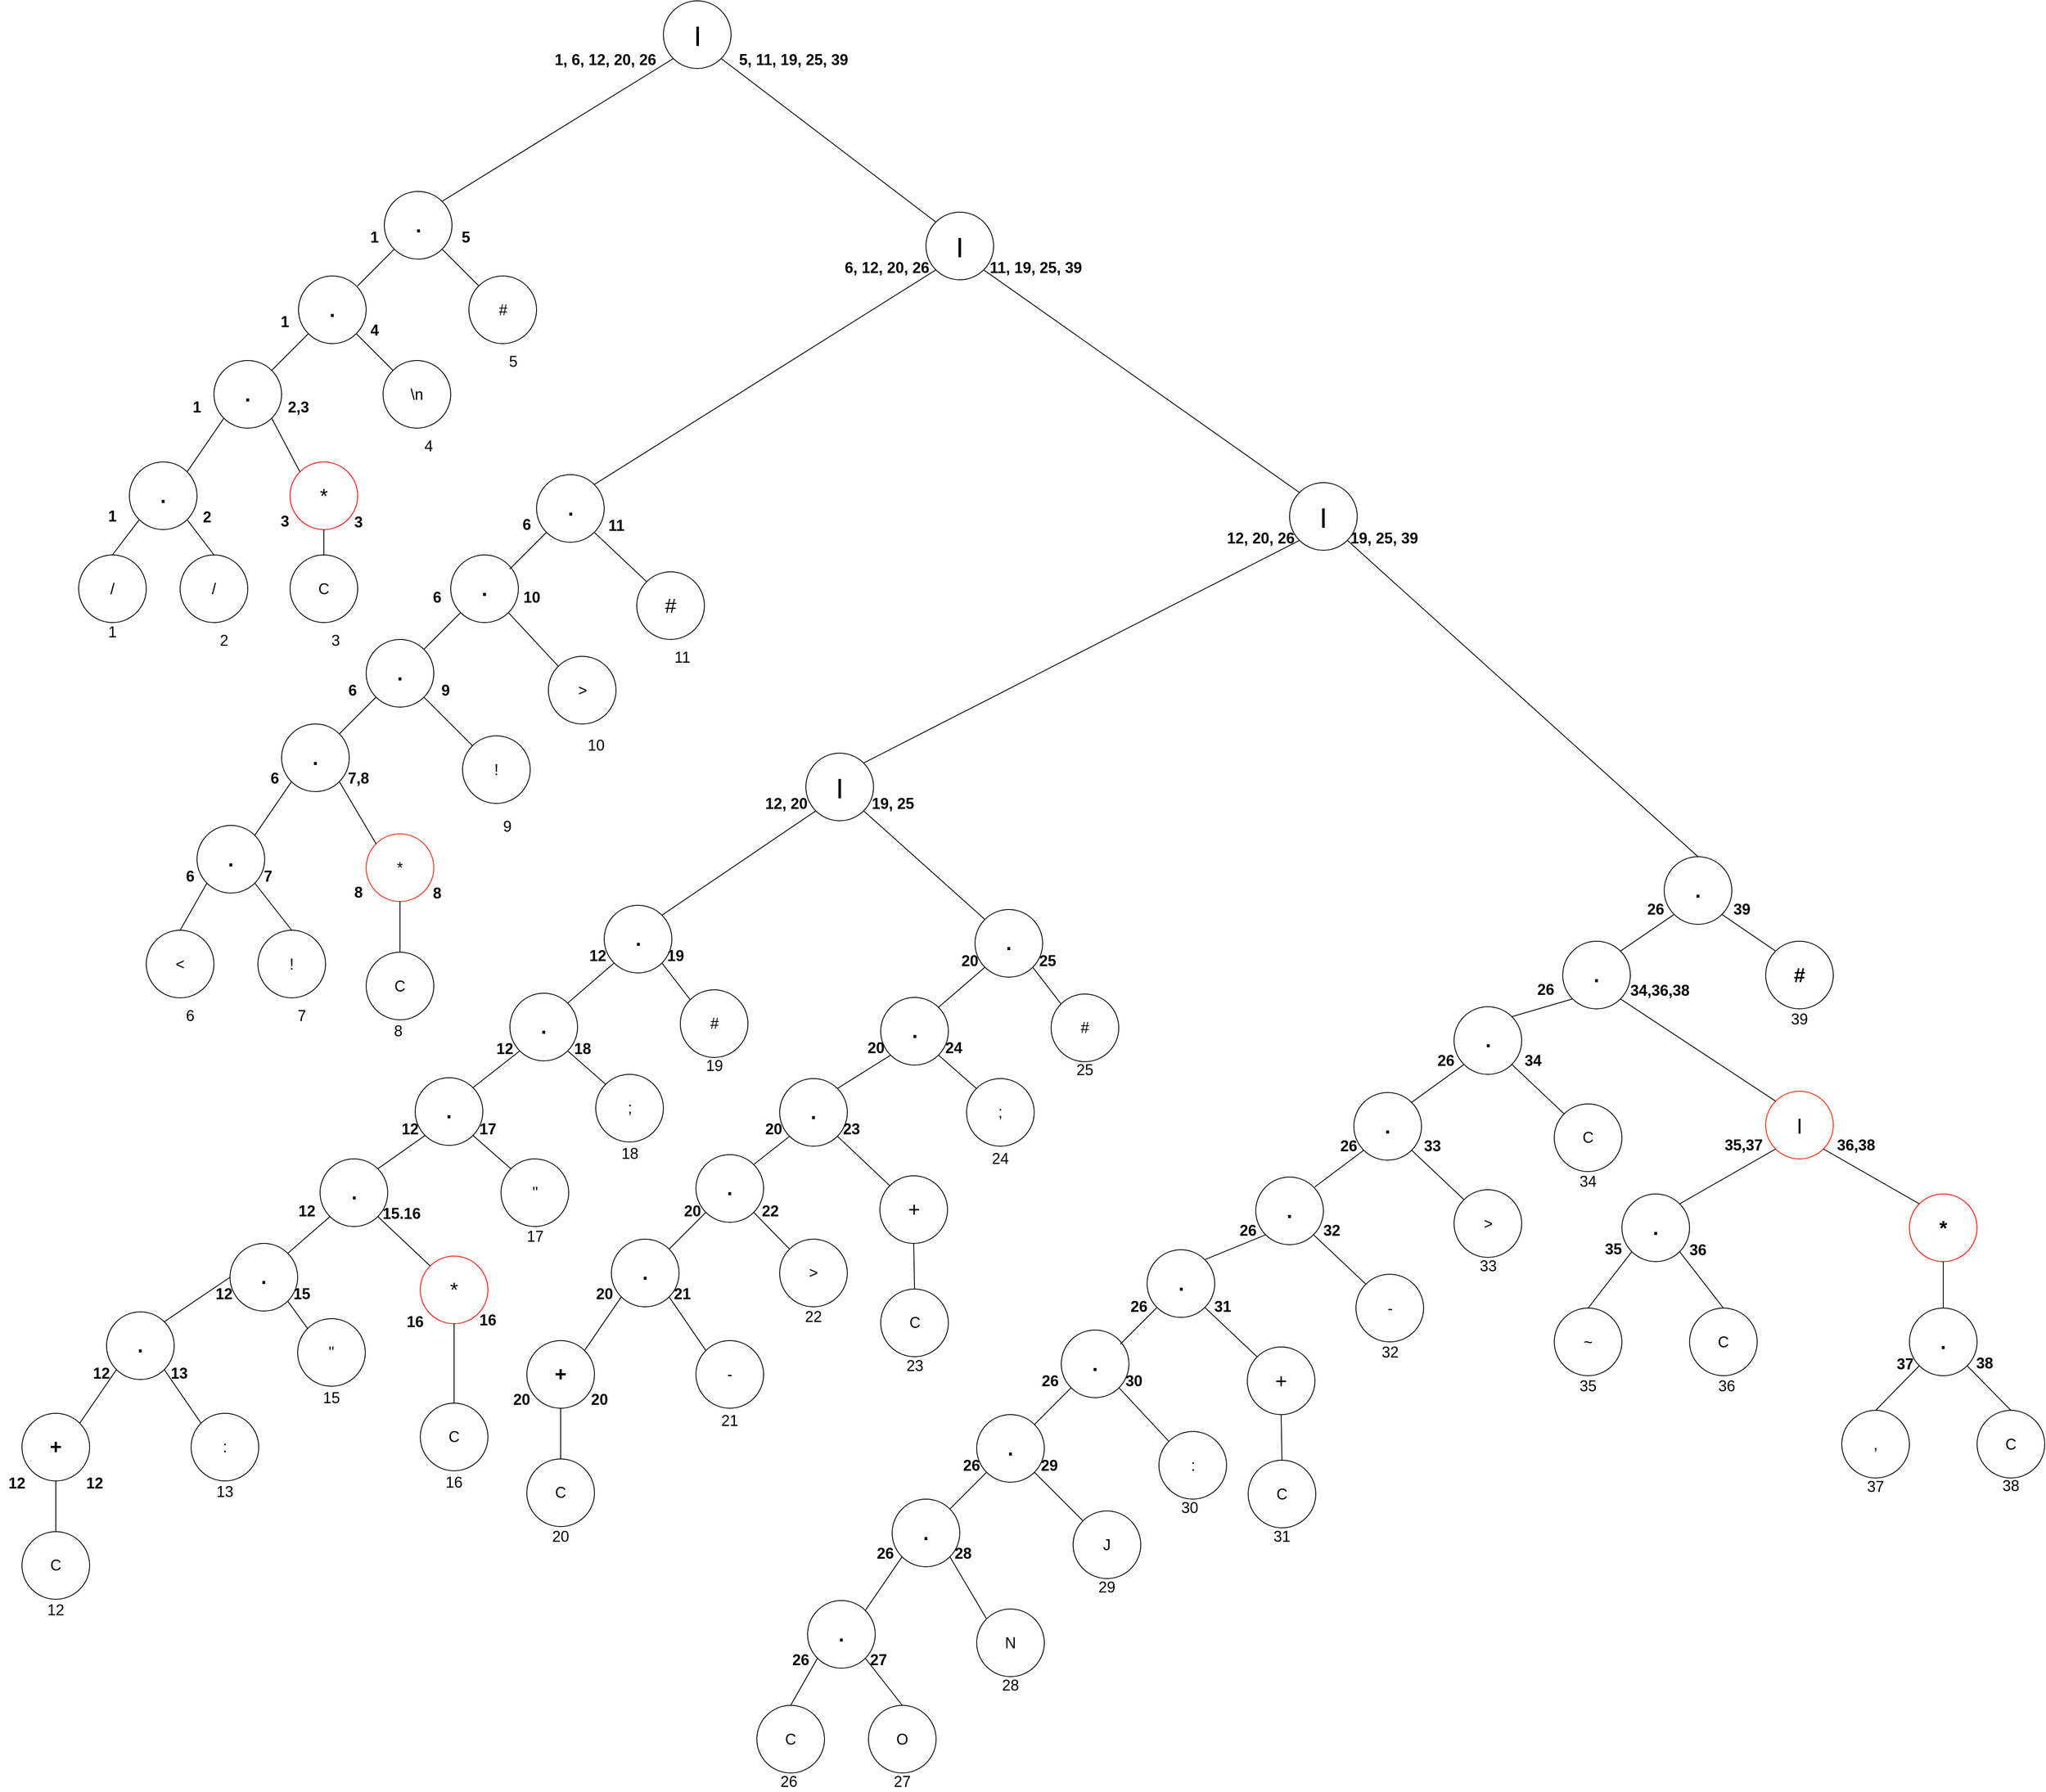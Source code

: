 <mxfile version="11.3.0" type="device" pages="1"><diagram id="x4-HHHpxS23HedpYC5sv" name="Page-1"><mxGraphModel dx="1194" dy="2950" grid="1" gridSize="10" guides="1" tooltips="1" connect="1" arrows="1" fold="1" page="1" pageScale="1" pageWidth="827" pageHeight="1169" math="0" shadow="0"><root><mxCell id="0"/><mxCell id="1" parent="0"/><mxCell id="z1Men1p1X5es7gGotawI-1" value="&lt;font style=&quot;font-size: 18px&quot;&gt;C&lt;/font&gt;" style="ellipse;whiteSpace=wrap;html=1;aspect=fixed;" parent="1" vertex="1"><mxGeometry x="273" y="171" width="80" height="80" as="geometry"/></mxCell><mxCell id="z1Men1p1X5es7gGotawI-2" value="&lt;font style=&quot;font-size: 24px&quot;&gt;&lt;b&gt;+&lt;/b&gt;&lt;/font&gt;" style="ellipse;whiteSpace=wrap;html=1;aspect=fixed;" parent="1" vertex="1"><mxGeometry x="273" y="31" width="80" height="80" as="geometry"/></mxCell><mxCell id="z1Men1p1X5es7gGotawI-3" value="&lt;font style=&quot;font-size: 18px&quot;&gt;:&lt;/font&gt;" style="ellipse;whiteSpace=wrap;html=1;aspect=fixed;" parent="1" vertex="1"><mxGeometry x="473" y="31" width="80" height="80" as="geometry"/></mxCell><mxCell id="z1Men1p1X5es7gGotawI-4" value="&lt;font style=&quot;font-size: 24px&quot;&gt;&lt;b&gt;.&lt;/b&gt;&lt;/font&gt;" style="ellipse;whiteSpace=wrap;html=1;aspect=fixed;" parent="1" vertex="1"><mxGeometry x="373" y="-89" width="80" height="80" as="geometry"/></mxCell><mxCell id="z1Men1p1X5es7gGotawI-7" value="" style="endArrow=none;html=1;entryX=0.5;entryY=1;entryDx=0;entryDy=0;exitX=0.5;exitY=0;exitDx=0;exitDy=0;" parent="1" source="z1Men1p1X5es7gGotawI-1" target="z1Men1p1X5es7gGotawI-2" edge="1"><mxGeometry width="50" height="50" relative="1" as="geometry"><mxPoint x="213" y="291" as="sourcePoint"/><mxPoint x="263" y="241" as="targetPoint"/></mxGeometry></mxCell><mxCell id="z1Men1p1X5es7gGotawI-8" value="" style="endArrow=none;html=1;entryX=0;entryY=1;entryDx=0;entryDy=0;exitX=1;exitY=0;exitDx=0;exitDy=0;" parent="1" source="z1Men1p1X5es7gGotawI-2" target="z1Men1p1X5es7gGotawI-4" edge="1"><mxGeometry width="50" height="50" relative="1" as="geometry"><mxPoint x="213" y="291" as="sourcePoint"/><mxPoint x="263" y="241" as="targetPoint"/></mxGeometry></mxCell><mxCell id="z1Men1p1X5es7gGotawI-9" value="" style="endArrow=none;html=1;entryX=0;entryY=0;entryDx=0;entryDy=0;exitX=1;exitY=1;exitDx=0;exitDy=0;" parent="1" source="z1Men1p1X5es7gGotawI-4" target="z1Men1p1X5es7gGotawI-3" edge="1"><mxGeometry width="50" height="50" relative="1" as="geometry"><mxPoint x="351.284" y="52.716" as="sourcePoint"/><mxPoint x="394.716" y="-10.716" as="targetPoint"/></mxGeometry></mxCell><mxCell id="z1Men1p1X5es7gGotawI-13" value="&lt;font style=&quot;font-size: 24px&quot;&gt;&lt;b&gt;.&lt;/b&gt;&lt;/font&gt;" style="ellipse;whiteSpace=wrap;html=1;aspect=fixed;" parent="1" vertex="1"><mxGeometry x="625.5" y="-270" width="80" height="80" as="geometry"/></mxCell><mxCell id="z1Men1p1X5es7gGotawI-14" value="&lt;font&gt;&lt;font style=&quot;font-size: 24px&quot;&gt;*&lt;/font&gt;&lt;br&gt;&lt;/font&gt;" style="ellipse;whiteSpace=wrap;html=1;aspect=fixed;strokeColor=#FF120A;" parent="1" vertex="1"><mxGeometry x="744" y="-155" width="80" height="80" as="geometry"/></mxCell><mxCell id="z1Men1p1X5es7gGotawI-15" value="" style="endArrow=none;html=1;entryX=0;entryY=0;entryDx=0;entryDy=0;exitX=1;exitY=1;exitDx=0;exitDy=0;" parent="1" source="z1Men1p1X5es7gGotawI-13" target="z1Men1p1X5es7gGotawI-14" edge="1"><mxGeometry width="50" height="50" relative="1" as="geometry"><mxPoint x="613.784" y="-138.284" as="sourcePoint"/><mxPoint x="657.216" y="-181.716" as="targetPoint"/></mxGeometry></mxCell><mxCell id="z1Men1p1X5es7gGotawI-16" value="&lt;font style=&quot;font-size: 18px&quot;&gt;C&lt;br&gt;&lt;/font&gt;" style="ellipse;whiteSpace=wrap;html=1;aspect=fixed;" parent="1" vertex="1"><mxGeometry x="744" y="19" width="80" height="80" as="geometry"/></mxCell><mxCell id="z1Men1p1X5es7gGotawI-17" value="" style="endArrow=none;html=1;entryX=0.5;entryY=0;entryDx=0;entryDy=0;exitX=0.5;exitY=1;exitDx=0;exitDy=0;" parent="1" source="z1Men1p1X5es7gGotawI-14" target="z1Men1p1X5es7gGotawI-16" edge="1"><mxGeometry width="50" height="50" relative="1" as="geometry"><mxPoint x="469.784" y="-2.716" as="sourcePoint"/><mxPoint x="514.716" y="46.716" as="targetPoint"/></mxGeometry></mxCell><mxCell id="z1Men1p1X5es7gGotawI-18" value="&lt;font style=&quot;font-size: 24px&quot;&gt;&lt;b&gt;.&lt;/b&gt;&lt;/font&gt;" style="ellipse;whiteSpace=wrap;html=1;aspect=fixed;" parent="1" vertex="1"><mxGeometry x="850" y="-466" width="80" height="80" as="geometry"/></mxCell><mxCell id="z1Men1p1X5es7gGotawI-19" value="&lt;font&gt;&lt;font style=&quot;font-size: 18px&quot;&gt;;&lt;/font&gt;&lt;br&gt;&lt;/font&gt;" style="ellipse;whiteSpace=wrap;html=1;aspect=fixed;" parent="1" vertex="1"><mxGeometry x="951.5" y="-370" width="80" height="80" as="geometry"/></mxCell><mxCell id="z1Men1p1X5es7gGotawI-20" value="" style="endArrow=none;html=1;entryX=0;entryY=0;entryDx=0;entryDy=0;exitX=1;exitY=1;exitDx=0;exitDy=0;" parent="1" source="z1Men1p1X5es7gGotawI-18" target="z1Men1p1X5es7gGotawI-19" edge="1"><mxGeometry width="50" height="50" relative="1" as="geometry"><mxPoint x="949.784" y="-429.284" as="sourcePoint"/><mxPoint x="993.216" y="-472.716" as="targetPoint"/></mxGeometry></mxCell><mxCell id="z1Men1p1X5es7gGotawI-22" value="&lt;font style=&quot;font-size: 24px&quot;&gt;&lt;b&gt;.&lt;/b&gt;&lt;/font&gt;" style="ellipse;whiteSpace=wrap;html=1;aspect=fixed;" parent="1" vertex="1"><mxGeometry x="961.5" y="-570" width="80" height="80" as="geometry"/></mxCell><mxCell id="z1Men1p1X5es7gGotawI-23" value="&lt;font&gt;&lt;font style=&quot;font-size: 18px&quot;&gt;#&lt;/font&gt;&lt;br&gt;&lt;/font&gt;" style="ellipse;whiteSpace=wrap;html=1;aspect=fixed;" parent="1" vertex="1"><mxGeometry x="1051.5" y="-470" width="80" height="80" as="geometry"/></mxCell><mxCell id="z1Men1p1X5es7gGotawI-24" value="" style="endArrow=none;html=1;entryX=0;entryY=0;entryDx=0;entryDy=0;exitX=1;exitY=1;exitDx=0;exitDy=0;" parent="1" source="z1Men1p1X5es7gGotawI-22" target="z1Men1p1X5es7gGotawI-23" edge="1"><mxGeometry width="50" height="50" relative="1" as="geometry"><mxPoint x="1065.784" y="-529.284" as="sourcePoint"/><mxPoint x="1109.216" y="-572.716" as="targetPoint"/></mxGeometry></mxCell><mxCell id="z1Men1p1X5es7gGotawI-25" value="" style="endArrow=none;html=1;entryX=0;entryY=1;entryDx=0;entryDy=0;exitX=1;exitY=0;exitDx=0;exitDy=0;" parent="1" source="z1Men1p1X5es7gGotawI-18" target="z1Men1p1X5es7gGotawI-22" edge="1"><mxGeometry width="50" height="50" relative="1" as="geometry"><mxPoint x="1031.284" y="-549.284" as="sourcePoint"/><mxPoint x="1082.716" y="-602.716" as="targetPoint"/></mxGeometry></mxCell><mxCell id="z1Men1p1X5es7gGotawI-26" value="&lt;font style=&quot;font-size: 24px&quot;&gt;&lt;b&gt;.&lt;/b&gt;&lt;/font&gt;" style="ellipse;whiteSpace=wrap;html=1;aspect=fixed;" parent="1" vertex="1"><mxGeometry x="519" y="-170" width="80" height="80" as="geometry"/></mxCell><mxCell id="z1Men1p1X5es7gGotawI-27" value="&lt;font style=&quot;font-size: 18px&quot;&gt;&quot;&lt;br&gt;&lt;/font&gt;" style="ellipse;whiteSpace=wrap;html=1;aspect=fixed;" parent="1" vertex="1"><mxGeometry x="599" y="-81" width="80" height="80" as="geometry"/></mxCell><mxCell id="z1Men1p1X5es7gGotawI-28" value="" style="endArrow=none;html=1;entryX=0;entryY=0;entryDx=0;entryDy=0;exitX=1;exitY=1;exitDx=0;exitDy=0;" parent="1" source="z1Men1p1X5es7gGotawI-26" target="z1Men1p1X5es7gGotawI-27" edge="1"><mxGeometry width="50" height="50" relative="1" as="geometry"><mxPoint x="478.284" y="-59.284" as="sourcePoint"/><mxPoint x="521.716" y="-102.716" as="targetPoint"/></mxGeometry></mxCell><mxCell id="z1Men1p1X5es7gGotawI-29" value="" style="endArrow=none;html=1;entryX=0;entryY=0.5;entryDx=0;entryDy=0;exitX=1;exitY=0;exitDx=0;exitDy=0;" parent="1" source="z1Men1p1X5es7gGotawI-4" target="z1Men1p1X5es7gGotawI-26" edge="1"><mxGeometry width="50" height="50" relative="1" as="geometry"><mxPoint x="448.284" y="-88.284" as="sourcePoint"/><mxPoint x="401.716" y="-21.716" as="targetPoint"/></mxGeometry></mxCell><mxCell id="z1Men1p1X5es7gGotawI-30" value="" style="endArrow=none;html=1;entryX=0;entryY=1;entryDx=0;entryDy=0;exitX=1;exitY=0;exitDx=0;exitDy=0;" parent="1" source="z1Men1p1X5es7gGotawI-26" target="z1Men1p1X5es7gGotawI-13" edge="1"><mxGeometry width="50" height="50" relative="1" as="geometry"><mxPoint x="458.284" y="-78.284" as="sourcePoint"/><mxPoint x="521.716" y="-121.716" as="targetPoint"/></mxGeometry></mxCell><mxCell id="z1Men1p1X5es7gGotawI-31" value="&lt;font style=&quot;font-size: 24px&quot;&gt;&lt;b&gt;.&lt;/b&gt;&lt;/font&gt;" style="ellipse;whiteSpace=wrap;html=1;aspect=fixed;" parent="1" vertex="1"><mxGeometry x="738" y="-366" width="80" height="80" as="geometry"/></mxCell><mxCell id="z1Men1p1X5es7gGotawI-32" value="&lt;font&gt;&lt;span style=&quot;font-size: 18px&quot;&gt;&quot;&lt;/span&gt;&lt;br&gt;&lt;/font&gt;" style="ellipse;whiteSpace=wrap;html=1;aspect=fixed;" parent="1" vertex="1"><mxGeometry x="839.5" y="-270" width="80" height="80" as="geometry"/></mxCell><mxCell id="z1Men1p1X5es7gGotawI-33" value="" style="endArrow=none;html=1;entryX=0;entryY=0;entryDx=0;entryDy=0;exitX=1;exitY=1;exitDx=0;exitDy=0;" parent="1" source="z1Men1p1X5es7gGotawI-31" target="z1Men1p1X5es7gGotawI-32" edge="1"><mxGeometry width="50" height="50" relative="1" as="geometry"><mxPoint x="837.784" y="-329.284" as="sourcePoint"/><mxPoint x="881.216" y="-372.716" as="targetPoint"/></mxGeometry></mxCell><mxCell id="z1Men1p1X5es7gGotawI-34" value="" style="endArrow=none;html=1;entryX=0;entryY=1;entryDx=0;entryDy=0;exitX=1;exitY=0;exitDx=0;exitDy=0;" parent="1" source="z1Men1p1X5es7gGotawI-13" target="z1Men1p1X5es7gGotawI-31" edge="1"><mxGeometry width="50" height="50" relative="1" as="geometry"><mxPoint x="597.284" y="-148.284" as="sourcePoint"/><mxPoint x="647.216" y="-191.716" as="targetPoint"/></mxGeometry></mxCell><mxCell id="z1Men1p1X5es7gGotawI-35" value="" style="endArrow=none;html=1;entryX=0;entryY=1;entryDx=0;entryDy=0;exitX=1;exitY=0;exitDx=0;exitDy=0;" parent="1" source="z1Men1p1X5es7gGotawI-31" target="z1Men1p1X5es7gGotawI-18" edge="1"><mxGeometry width="50" height="50" relative="1" as="geometry"><mxPoint x="703.784" y="-248.284" as="sourcePoint"/><mxPoint x="759.716" y="-287.716" as="targetPoint"/></mxGeometry></mxCell><mxCell id="z1Men1p1X5es7gGotawI-36" value="&lt;font style=&quot;font-size: 18px&quot;&gt;C&lt;/font&gt;" style="ellipse;whiteSpace=wrap;html=1;aspect=fixed;" parent="1" vertex="1"><mxGeometry x="870" y="85" width="80" height="80" as="geometry"/></mxCell><mxCell id="z1Men1p1X5es7gGotawI-37" value="&lt;font style=&quot;font-size: 24px&quot;&gt;&lt;b&gt;+&lt;/b&gt;&lt;/font&gt;" style="ellipse;whiteSpace=wrap;html=1;aspect=fixed;" parent="1" vertex="1"><mxGeometry x="870" y="-55" width="80" height="80" as="geometry"/></mxCell><mxCell id="z1Men1p1X5es7gGotawI-38" value="&lt;font style=&quot;font-size: 18px&quot;&gt;-&lt;/font&gt;" style="ellipse;whiteSpace=wrap;html=1;aspect=fixed;" parent="1" vertex="1"><mxGeometry x="1070" y="-55" width="80" height="80" as="geometry"/></mxCell><mxCell id="z1Men1p1X5es7gGotawI-39" value="&lt;font style=&quot;font-size: 24px&quot;&gt;&lt;b&gt;.&lt;/b&gt;&lt;/font&gt;" style="ellipse;whiteSpace=wrap;html=1;aspect=fixed;" parent="1" vertex="1"><mxGeometry x="970" y="-175" width="80" height="80" as="geometry"/></mxCell><mxCell id="z1Men1p1X5es7gGotawI-40" value="&lt;font style=&quot;font-size: 24px&quot;&gt;&lt;b&gt;.&lt;/b&gt;&lt;/font&gt;" style="ellipse;whiteSpace=wrap;html=1;aspect=fixed;" parent="1" vertex="1"><mxGeometry x="1070" y="-275" width="80" height="80" as="geometry"/></mxCell><mxCell id="z1Men1p1X5es7gGotawI-41" value="&lt;font style=&quot;font-size: 18px&quot;&gt;&amp;gt;&lt;br&gt;&lt;/font&gt;" style="ellipse;whiteSpace=wrap;html=1;aspect=fixed;" parent="1" vertex="1"><mxGeometry x="1169" y="-175" width="80" height="80" as="geometry"/></mxCell><mxCell id="z1Men1p1X5es7gGotawI-42" value="" style="endArrow=none;html=1;entryX=0.5;entryY=1;entryDx=0;entryDy=0;exitX=0.5;exitY=0;exitDx=0;exitDy=0;" parent="1" source="z1Men1p1X5es7gGotawI-36" target="z1Men1p1X5es7gGotawI-37" edge="1"><mxGeometry width="50" height="50" relative="1" as="geometry"><mxPoint x="810" y="205" as="sourcePoint"/><mxPoint x="860" y="155" as="targetPoint"/></mxGeometry></mxCell><mxCell id="z1Men1p1X5es7gGotawI-43" value="" style="endArrow=none;html=1;entryX=0;entryY=1;entryDx=0;entryDy=0;exitX=1;exitY=0;exitDx=0;exitDy=0;" parent="1" source="z1Men1p1X5es7gGotawI-37" target="z1Men1p1X5es7gGotawI-39" edge="1"><mxGeometry width="50" height="50" relative="1" as="geometry"><mxPoint x="810" y="205" as="sourcePoint"/><mxPoint x="860" y="155" as="targetPoint"/></mxGeometry></mxCell><mxCell id="z1Men1p1X5es7gGotawI-44" value="" style="endArrow=none;html=1;entryX=0;entryY=0;entryDx=0;entryDy=0;exitX=1;exitY=1;exitDx=0;exitDy=0;" parent="1" source="z1Men1p1X5es7gGotawI-39" target="z1Men1p1X5es7gGotawI-38" edge="1"><mxGeometry width="50" height="50" relative="1" as="geometry"><mxPoint x="948.284" y="-33.284" as="sourcePoint"/><mxPoint x="991.716" y="-96.716" as="targetPoint"/></mxGeometry></mxCell><mxCell id="z1Men1p1X5es7gGotawI-45" value="" style="endArrow=none;html=1;entryX=0;entryY=1;entryDx=0;entryDy=0;exitX=1;exitY=0;exitDx=0;exitDy=0;" parent="1" source="z1Men1p1X5es7gGotawI-39" target="z1Men1p1X5es7gGotawI-40" edge="1"><mxGeometry width="50" height="50" relative="1" as="geometry"><mxPoint x="948.284" y="-33.284" as="sourcePoint"/><mxPoint x="991.716" y="-96.716" as="targetPoint"/></mxGeometry></mxCell><mxCell id="z1Men1p1X5es7gGotawI-46" value="" style="endArrow=none;html=1;entryX=0;entryY=0;entryDx=0;entryDy=0;exitX=1;exitY=1;exitDx=0;exitDy=0;" parent="1" source="z1Men1p1X5es7gGotawI-40" target="z1Men1p1X5es7gGotawI-41" edge="1"><mxGeometry width="50" height="50" relative="1" as="geometry"><mxPoint x="1048.284" y="-153.284" as="sourcePoint"/><mxPoint x="1091.716" y="-196.716" as="targetPoint"/></mxGeometry></mxCell><mxCell id="z1Men1p1X5es7gGotawI-47" value="" style="endArrow=none;html=1;entryX=0;entryY=1;entryDx=0;entryDy=0;exitX=1;exitY=0;exitDx=0;exitDy=0;" parent="1" source="z1Men1p1X5es7gGotawI-40" target="z1Men1p1X5es7gGotawI-48" edge="1"><mxGeometry width="50" height="50" relative="1" as="geometry"><mxPoint x="1048.284" y="-153.284" as="sourcePoint"/><mxPoint x="1181.716" y="-306.716" as="targetPoint"/></mxGeometry></mxCell><mxCell id="z1Men1p1X5es7gGotawI-48" value="&lt;font style=&quot;font-size: 24px&quot;&gt;&lt;b&gt;.&lt;/b&gt;&lt;/font&gt;" style="ellipse;whiteSpace=wrap;html=1;aspect=fixed;" parent="1" vertex="1"><mxGeometry x="1169" y="-365" width="80" height="80" as="geometry"/></mxCell><mxCell id="z1Men1p1X5es7gGotawI-49" value="&lt;font&gt;&lt;font style=&quot;font-size: 24px&quot;&gt;+&lt;/font&gt;&lt;br&gt;&lt;/font&gt;" style="ellipse;whiteSpace=wrap;html=1;aspect=fixed;" parent="1" vertex="1"><mxGeometry x="1287.5" y="-250" width="80" height="80" as="geometry"/></mxCell><mxCell id="z1Men1p1X5es7gGotawI-50" value="" style="endArrow=none;html=1;entryX=0;entryY=0;entryDx=0;entryDy=0;exitX=1;exitY=1;exitDx=0;exitDy=0;" parent="1" source="z1Men1p1X5es7gGotawI-48" target="z1Men1p1X5es7gGotawI-49" edge="1"><mxGeometry width="50" height="50" relative="1" as="geometry"><mxPoint x="1157.284" y="-233.284" as="sourcePoint"/><mxPoint x="1200.716" y="-276.716" as="targetPoint"/></mxGeometry></mxCell><mxCell id="z1Men1p1X5es7gGotawI-51" value="&lt;font style=&quot;font-size: 18px&quot;&gt;C&lt;br&gt;&lt;/font&gt;" style="ellipse;whiteSpace=wrap;html=1;aspect=fixed;" parent="1" vertex="1"><mxGeometry x="1288.5" y="-116" width="80" height="80" as="geometry"/></mxCell><mxCell id="z1Men1p1X5es7gGotawI-52" value="" style="endArrow=none;html=1;entryX=0.5;entryY=0;entryDx=0;entryDy=0;exitX=0.5;exitY=1;exitDx=0;exitDy=0;" parent="1" source="z1Men1p1X5es7gGotawI-49" target="z1Men1p1X5es7gGotawI-51" edge="1"><mxGeometry width="50" height="50" relative="1" as="geometry"><mxPoint x="1159.784" y="-177.716" as="sourcePoint"/><mxPoint x="1204.716" y="-128.284" as="targetPoint"/></mxGeometry></mxCell><mxCell id="z1Men1p1X5es7gGotawI-53" value="&lt;font style=&quot;font-size: 24px&quot;&gt;&lt;b&gt;.&lt;/b&gt;&lt;/font&gt;" style="ellipse;whiteSpace=wrap;html=1;aspect=fixed;" parent="1" vertex="1"><mxGeometry x="1288.5" y="-461" width="80" height="80" as="geometry"/></mxCell><mxCell id="z1Men1p1X5es7gGotawI-54" value="&lt;font&gt;&lt;font style=&quot;font-size: 18px&quot;&gt;;&lt;/font&gt;&lt;br&gt;&lt;/font&gt;" style="ellipse;whiteSpace=wrap;html=1;aspect=fixed;" parent="1" vertex="1"><mxGeometry x="1390" y="-365" width="80" height="80" as="geometry"/></mxCell><mxCell id="z1Men1p1X5es7gGotawI-55" value="" style="endArrow=none;html=1;entryX=0;entryY=0;entryDx=0;entryDy=0;exitX=1;exitY=1;exitDx=0;exitDy=0;" parent="1" source="z1Men1p1X5es7gGotawI-53" target="z1Men1p1X5es7gGotawI-54" edge="1"><mxGeometry width="50" height="50" relative="1" as="geometry"><mxPoint x="1388.284" y="-424.284" as="sourcePoint"/><mxPoint x="1431.716" y="-467.716" as="targetPoint"/></mxGeometry></mxCell><mxCell id="z1Men1p1X5es7gGotawI-56" value="" style="endArrow=none;html=1;entryX=0;entryY=1;entryDx=0;entryDy=0;exitX=1;exitY=0;exitDx=0;exitDy=0;" parent="1" source="z1Men1p1X5es7gGotawI-48" target="z1Men1p1X5es7gGotawI-53" edge="1"><mxGeometry width="50" height="50" relative="1" as="geometry"><mxPoint x="1361.784" y="-454.284" as="sourcePoint"/><mxPoint x="1405.216" y="-497.716" as="targetPoint"/></mxGeometry></mxCell><mxCell id="z1Men1p1X5es7gGotawI-57" value="&lt;font style=&quot;font-size: 24px&quot;&gt;&lt;b&gt;.&lt;/b&gt;&lt;/font&gt;" style="ellipse;whiteSpace=wrap;html=1;aspect=fixed;" parent="1" vertex="1"><mxGeometry x="1400" y="-565" width="80" height="80" as="geometry"/></mxCell><mxCell id="z1Men1p1X5es7gGotawI-58" value="&lt;font&gt;&lt;font style=&quot;font-size: 18px&quot;&gt;#&lt;/font&gt;&lt;br&gt;&lt;/font&gt;" style="ellipse;whiteSpace=wrap;html=1;aspect=fixed;" parent="1" vertex="1"><mxGeometry x="1490" y="-465" width="80" height="80" as="geometry"/></mxCell><mxCell id="z1Men1p1X5es7gGotawI-59" value="" style="endArrow=none;html=1;entryX=0;entryY=0;entryDx=0;entryDy=0;exitX=1;exitY=1;exitDx=0;exitDy=0;" parent="1" source="z1Men1p1X5es7gGotawI-57" target="z1Men1p1X5es7gGotawI-58" edge="1"><mxGeometry width="50" height="50" relative="1" as="geometry"><mxPoint x="1504.284" y="-524.284" as="sourcePoint"/><mxPoint x="1547.716" y="-567.716" as="targetPoint"/></mxGeometry></mxCell><mxCell id="z1Men1p1X5es7gGotawI-60" value="" style="endArrow=none;html=1;entryX=0;entryY=1;entryDx=0;entryDy=0;exitX=1;exitY=0;exitDx=0;exitDy=0;" parent="1" source="z1Men1p1X5es7gGotawI-53" target="z1Men1p1X5es7gGotawI-57" edge="1"><mxGeometry width="50" height="50" relative="1" as="geometry"><mxPoint x="1469.784" y="-544.284" as="sourcePoint"/><mxPoint x="1521.216" y="-597.716" as="targetPoint"/></mxGeometry></mxCell><mxCell id="z1Men1p1X5es7gGotawI-61" value="&lt;font style=&quot;font-size: 24px&quot;&gt;&lt;b&gt;|&lt;/b&gt;&lt;/font&gt;" style="ellipse;whiteSpace=wrap;html=1;aspect=fixed;" parent="1" vertex="1"><mxGeometry x="1200" y="-750" width="80" height="80" as="geometry"/></mxCell><mxCell id="z1Men1p1X5es7gGotawI-62" value="" style="endArrow=none;html=1;entryX=0;entryY=1;entryDx=0;entryDy=0;exitX=1;exitY=0;exitDx=0;exitDy=0;" parent="1" source="z1Men1p1X5es7gGotawI-22" target="z1Men1p1X5es7gGotawI-61" edge="1"><mxGeometry width="50" height="50" relative="1" as="geometry"><mxPoint x="995.284" y="-646.284" as="sourcePoint"/><mxPoint x="1050.216" y="-693.716" as="targetPoint"/></mxGeometry></mxCell><mxCell id="z1Men1p1X5es7gGotawI-63" value="" style="endArrow=none;html=1;entryX=0;entryY=0;entryDx=0;entryDy=0;exitX=1;exitY=1;exitDx=0;exitDy=0;" parent="1" source="z1Men1p1X5es7gGotawI-61" target="z1Men1p1X5es7gGotawI-57" edge="1"><mxGeometry width="50" height="50" relative="1" as="geometry"><mxPoint x="1039.784" y="-548.284" as="sourcePoint"/><mxPoint x="1221.716" y="-671.716" as="targetPoint"/></mxGeometry></mxCell><mxCell id="z1Men1p1X5es7gGotawI-64" value="&lt;font style=&quot;font-size: 18px&quot;&gt;C&lt;/font&gt;" style="ellipse;whiteSpace=wrap;html=1;aspect=fixed;" parent="1" vertex="1"><mxGeometry x="1142" y="376.5" width="80" height="80" as="geometry"/></mxCell><mxCell id="z1Men1p1X5es7gGotawI-65" value="&lt;font style=&quot;font-size: 18px&quot;&gt;O&lt;/font&gt;" style="ellipse;whiteSpace=wrap;html=1;aspect=fixed;" parent="1" vertex="1"><mxGeometry x="1274" y="376.5" width="80" height="80" as="geometry"/></mxCell><mxCell id="z1Men1p1X5es7gGotawI-66" value="&lt;font style=&quot;font-size: 24px&quot;&gt;&lt;b&gt;.&lt;/b&gt;&lt;/font&gt;" style="ellipse;whiteSpace=wrap;html=1;aspect=fixed;" parent="1" vertex="1"><mxGeometry x="1202" y="252.5" width="80" height="80" as="geometry"/></mxCell><mxCell id="z1Men1p1X5es7gGotawI-67" value="&lt;font style=&quot;font-size: 18px&quot;&gt;N&lt;/font&gt;" style="ellipse;whiteSpace=wrap;html=1;aspect=fixed;" parent="1" vertex="1"><mxGeometry x="1402" y="262.5" width="80" height="80" as="geometry"/></mxCell><mxCell id="z1Men1p1X5es7gGotawI-68" value="&lt;font style=&quot;font-size: 24px&quot;&gt;&lt;b&gt;.&lt;/b&gt;&lt;/font&gt;" style="ellipse;whiteSpace=wrap;html=1;aspect=fixed;" parent="1" vertex="1"><mxGeometry x="1302" y="132.5" width="80" height="80" as="geometry"/></mxCell><mxCell id="z1Men1p1X5es7gGotawI-69" value="&lt;font style=&quot;font-size: 24px&quot;&gt;&lt;b&gt;.&lt;/b&gt;&lt;/font&gt;" style="ellipse;whiteSpace=wrap;html=1;aspect=fixed;" parent="1" vertex="1"><mxGeometry x="1402" y="32.5" width="80" height="80" as="geometry"/></mxCell><mxCell id="z1Men1p1X5es7gGotawI-70" value="&lt;font style=&quot;font-size: 18px&quot;&gt;J&lt;br&gt;&lt;/font&gt;" style="ellipse;whiteSpace=wrap;html=1;aspect=fixed;" parent="1" vertex="1"><mxGeometry x="1516" y="146.5" width="80" height="80" as="geometry"/></mxCell><mxCell id="z1Men1p1X5es7gGotawI-71" value="" style="endArrow=none;html=1;entryX=0;entryY=1;entryDx=0;entryDy=0;exitX=0.5;exitY=0;exitDx=0;exitDy=0;" parent="1" source="z1Men1p1X5es7gGotawI-64" target="z1Men1p1X5es7gGotawI-66" edge="1"><mxGeometry width="50" height="50" relative="1" as="geometry"><mxPoint x="1142" y="512.5" as="sourcePoint"/><mxPoint x="1192" y="462.5" as="targetPoint"/></mxGeometry></mxCell><mxCell id="z1Men1p1X5es7gGotawI-72" value="" style="endArrow=none;html=1;entryX=0.5;entryY=0;entryDx=0;entryDy=0;exitX=1;exitY=1;exitDx=0;exitDy=0;" parent="1" source="z1Men1p1X5es7gGotawI-66" target="z1Men1p1X5es7gGotawI-65" edge="1"><mxGeometry width="50" height="50" relative="1" as="geometry"><mxPoint x="1192" y="372.5" as="sourcePoint"/><mxPoint x="1223.716" y="330.784" as="targetPoint"/></mxGeometry></mxCell><mxCell id="z1Men1p1X5es7gGotawI-73" value="" style="endArrow=none;html=1;entryX=0;entryY=1;entryDx=0;entryDy=0;exitX=1;exitY=0;exitDx=0;exitDy=0;" parent="1" source="z1Men1p1X5es7gGotawI-66" target="z1Men1p1X5es7gGotawI-68" edge="1"><mxGeometry width="50" height="50" relative="1" as="geometry"><mxPoint x="1142" y="512.5" as="sourcePoint"/><mxPoint x="1192" y="462.5" as="targetPoint"/></mxGeometry></mxCell><mxCell id="z1Men1p1X5es7gGotawI-74" value="" style="endArrow=none;html=1;entryX=0;entryY=0;entryDx=0;entryDy=0;exitX=1;exitY=1;exitDx=0;exitDy=0;" parent="1" source="z1Men1p1X5es7gGotawI-68" target="z1Men1p1X5es7gGotawI-67" edge="1"><mxGeometry width="50" height="50" relative="1" as="geometry"><mxPoint x="1280.284" y="274.216" as="sourcePoint"/><mxPoint x="1323.716" y="210.784" as="targetPoint"/></mxGeometry></mxCell><mxCell id="z1Men1p1X5es7gGotawI-75" value="" style="endArrow=none;html=1;entryX=0;entryY=1;entryDx=0;entryDy=0;exitX=1;exitY=0;exitDx=0;exitDy=0;" parent="1" source="z1Men1p1X5es7gGotawI-68" target="z1Men1p1X5es7gGotawI-69" edge="1"><mxGeometry width="50" height="50" relative="1" as="geometry"><mxPoint x="1280.284" y="274.216" as="sourcePoint"/><mxPoint x="1323.716" y="210.784" as="targetPoint"/></mxGeometry></mxCell><mxCell id="z1Men1p1X5es7gGotawI-76" value="" style="endArrow=none;html=1;entryX=0;entryY=0;entryDx=0;entryDy=0;exitX=1;exitY=1;exitDx=0;exitDy=0;" parent="1" source="z1Men1p1X5es7gGotawI-69" target="z1Men1p1X5es7gGotawI-70" edge="1"><mxGeometry width="50" height="50" relative="1" as="geometry"><mxPoint x="1380.284" y="154.216" as="sourcePoint"/><mxPoint x="1423.716" y="110.784" as="targetPoint"/></mxGeometry></mxCell><mxCell id="z1Men1p1X5es7gGotawI-77" value="&lt;font style=&quot;font-size: 24px&quot;&gt;&lt;b&gt;.&lt;/b&gt;&lt;/font&gt;" style="ellipse;whiteSpace=wrap;html=1;aspect=fixed;" parent="1" vertex="1"><mxGeometry x="1502" y="-67.5" width="80" height="80" as="geometry"/></mxCell><mxCell id="z1Men1p1X5es7gGotawI-78" value="&lt;font style=&quot;font-size: 18px&quot;&gt;:&lt;br&gt;&lt;/font&gt;" style="ellipse;whiteSpace=wrap;html=1;aspect=fixed;" parent="1" vertex="1"><mxGeometry x="1617.5" y="52.5" width="80" height="80" as="geometry"/></mxCell><mxCell id="z1Men1p1X5es7gGotawI-79" value="" style="endArrow=none;html=1;entryX=0;entryY=0;entryDx=0;entryDy=0;exitX=1;exitY=1;exitDx=0;exitDy=0;" parent="1" source="z1Men1p1X5es7gGotawI-77" target="z1Men1p1X5es7gGotawI-78" edge="1"><mxGeometry width="50" height="50" relative="1" as="geometry"><mxPoint x="1490.284" y="64.216" as="sourcePoint"/><mxPoint x="1533.716" y="20.784" as="targetPoint"/></mxGeometry></mxCell><mxCell id="z1Men1p1X5es7gGotawI-80" value="" style="endArrow=none;html=1;entryX=0;entryY=1;entryDx=0;entryDy=0;exitX=1;exitY=0;exitDx=0;exitDy=0;" parent="1" source="z1Men1p1X5es7gGotawI-69" target="z1Men1p1X5es7gGotawI-77" edge="1"><mxGeometry width="50" height="50" relative="1" as="geometry"><mxPoint x="1380.284" y="154.216" as="sourcePoint"/><mxPoint x="1423.716" y="110.784" as="targetPoint"/></mxGeometry></mxCell><mxCell id="z1Men1p1X5es7gGotawI-81" value="&lt;font style=&quot;font-size: 24px&quot;&gt;&lt;b&gt;.&lt;/b&gt;&lt;/font&gt;" style="ellipse;whiteSpace=wrap;html=1;aspect=fixed;" parent="1" vertex="1"><mxGeometry x="1603.5" y="-162.5" width="80" height="80" as="geometry"/></mxCell><mxCell id="z1Men1p1X5es7gGotawI-82" value="&lt;font&gt;&lt;font style=&quot;font-size: 24px&quot;&gt;+&lt;/font&gt;&lt;br&gt;&lt;/font&gt;" style="ellipse;whiteSpace=wrap;html=1;aspect=fixed;" parent="1" vertex="1"><mxGeometry x="1722" y="-47.5" width="80" height="80" as="geometry"/></mxCell><mxCell id="z1Men1p1X5es7gGotawI-83" value="" style="endArrow=none;html=1;entryX=0;entryY=0;entryDx=0;entryDy=0;exitX=1;exitY=1;exitDx=0;exitDy=0;" parent="1" source="z1Men1p1X5es7gGotawI-81" target="z1Men1p1X5es7gGotawI-82" edge="1"><mxGeometry width="50" height="50" relative="1" as="geometry"><mxPoint x="1591.784" y="-30.784" as="sourcePoint"/><mxPoint x="1635.216" y="-74.216" as="targetPoint"/></mxGeometry></mxCell><mxCell id="z1Men1p1X5es7gGotawI-84" value="" style="endArrow=none;html=1;entryX=0;entryY=1;entryDx=0;entryDy=0;exitX=1;exitY=0;exitDx=0;exitDy=0;" parent="1" target="z1Men1p1X5es7gGotawI-81" edge="1"><mxGeometry width="50" height="50" relative="1" as="geometry"><mxPoint x="1571.784" y="-50.784" as="sourcePoint"/><mxPoint x="1525.216" y="15.784" as="targetPoint"/></mxGeometry></mxCell><mxCell id="z1Men1p1X5es7gGotawI-85" value="&lt;font style=&quot;font-size: 18px&quot;&gt;C&lt;br&gt;&lt;/font&gt;" style="ellipse;whiteSpace=wrap;html=1;aspect=fixed;" parent="1" vertex="1"><mxGeometry x="1723" y="86.5" width="80" height="80" as="geometry"/></mxCell><mxCell id="z1Men1p1X5es7gGotawI-86" value="" style="endArrow=none;html=1;entryX=0.5;entryY=0;entryDx=0;entryDy=0;exitX=0.5;exitY=1;exitDx=0;exitDy=0;" parent="1" source="z1Men1p1X5es7gGotawI-82" target="z1Men1p1X5es7gGotawI-85" edge="1"><mxGeometry width="50" height="50" relative="1" as="geometry"><mxPoint x="1594.284" y="24.784" as="sourcePoint"/><mxPoint x="1639.216" y="74.216" as="targetPoint"/></mxGeometry></mxCell><mxCell id="z1Men1p1X5es7gGotawI-87" value="&lt;font style=&quot;font-size: 24px&quot;&gt;&lt;b&gt;.&lt;/b&gt;&lt;/font&gt;" style="ellipse;whiteSpace=wrap;html=1;aspect=fixed;" parent="1" vertex="1"><mxGeometry x="1732" y="-248.5" width="80" height="80" as="geometry"/></mxCell><mxCell id="z1Men1p1X5es7gGotawI-88" value="&lt;font&gt;&lt;font style=&quot;font-size: 18px&quot;&gt;-&lt;/font&gt;&lt;br&gt;&lt;/font&gt;" style="ellipse;whiteSpace=wrap;html=1;aspect=fixed;" parent="1" vertex="1"><mxGeometry x="1850.5" y="-133.5" width="80" height="80" as="geometry"/></mxCell><mxCell id="z1Men1p1X5es7gGotawI-89" value="" style="endArrow=none;html=1;entryX=0;entryY=0;entryDx=0;entryDy=0;exitX=1;exitY=1;exitDx=0;exitDy=0;" parent="1" source="z1Men1p1X5es7gGotawI-87" target="z1Men1p1X5es7gGotawI-88" edge="1"><mxGeometry width="50" height="50" relative="1" as="geometry"><mxPoint x="1720.284" y="-116.784" as="sourcePoint"/><mxPoint x="1763.716" y="-160.216" as="targetPoint"/></mxGeometry></mxCell><mxCell id="z1Men1p1X5es7gGotawI-90" value="" style="endArrow=none;html=1;entryX=0;entryY=1;entryDx=0;entryDy=0;exitX=1;exitY=0;exitDx=0;exitDy=0;" parent="1" source="z1Men1p1X5es7gGotawI-81" target="z1Men1p1X5es7gGotawI-87" edge="1"><mxGeometry width="50" height="50" relative="1" as="geometry"><mxPoint x="1693.784" y="-146.784" as="sourcePoint"/><mxPoint x="1737.216" y="-190.216" as="targetPoint"/></mxGeometry></mxCell><mxCell id="z1Men1p1X5es7gGotawI-91" value="&lt;font style=&quot;font-size: 24px&quot;&gt;&lt;b&gt;.&lt;/b&gt;&lt;/font&gt;" style="ellipse;whiteSpace=wrap;html=1;aspect=fixed;" parent="1" vertex="1"><mxGeometry x="1848" y="-348.5" width="80" height="80" as="geometry"/></mxCell><mxCell id="z1Men1p1X5es7gGotawI-92" value="&lt;font&gt;&lt;font style=&quot;font-size: 18px&quot;&gt;&amp;gt;&lt;/font&gt;&lt;br&gt;&lt;/font&gt;" style="ellipse;whiteSpace=wrap;html=1;aspect=fixed;" parent="1" vertex="1"><mxGeometry x="1966.5" y="-233.5" width="80" height="80" as="geometry"/></mxCell><mxCell id="z1Men1p1X5es7gGotawI-93" value="" style="endArrow=none;html=1;entryX=0;entryY=0;entryDx=0;entryDy=0;exitX=1;exitY=1;exitDx=0;exitDy=0;" parent="1" source="z1Men1p1X5es7gGotawI-91" target="z1Men1p1X5es7gGotawI-92" edge="1"><mxGeometry width="50" height="50" relative="1" as="geometry"><mxPoint x="1836.284" y="-216.784" as="sourcePoint"/><mxPoint x="1879.716" y="-260.216" as="targetPoint"/></mxGeometry></mxCell><mxCell id="z1Men1p1X5es7gGotawI-94" value="" style="endArrow=none;html=1;entryX=0;entryY=1;entryDx=0;entryDy=0;exitX=1;exitY=0;exitDx=0;exitDy=0;" parent="1" target="z1Men1p1X5es7gGotawI-91" edge="1"><mxGeometry width="50" height="50" relative="1" as="geometry"><mxPoint x="1801.784" y="-236.784" as="sourcePoint"/><mxPoint x="1853.216" y="-290.216" as="targetPoint"/></mxGeometry></mxCell><mxCell id="z1Men1p1X5es7gGotawI-95" value="&lt;font style=&quot;font-size: 24px&quot;&gt;&lt;b&gt;.&lt;/b&gt;&lt;/font&gt;" style="ellipse;whiteSpace=wrap;html=1;aspect=fixed;" parent="1" vertex="1"><mxGeometry x="1966.5" y="-450" width="80" height="80" as="geometry"/></mxCell><mxCell id="z1Men1p1X5es7gGotawI-96" value="&lt;font&gt;&lt;font style=&quot;font-size: 18px&quot;&gt;C&lt;/font&gt;&lt;br&gt;&lt;/font&gt;" style="ellipse;whiteSpace=wrap;html=1;aspect=fixed;" parent="1" vertex="1"><mxGeometry x="2085" y="-335" width="80" height="80" as="geometry"/></mxCell><mxCell id="z1Men1p1X5es7gGotawI-97" value="" style="endArrow=none;html=1;entryX=0;entryY=0;entryDx=0;entryDy=0;exitX=1;exitY=1;exitDx=0;exitDy=0;" parent="1" source="z1Men1p1X5es7gGotawI-95" target="z1Men1p1X5es7gGotawI-96" edge="1"><mxGeometry width="50" height="50" relative="1" as="geometry"><mxPoint x="1954.784" y="-318.284" as="sourcePoint"/><mxPoint x="1998.216" y="-361.716" as="targetPoint"/></mxGeometry></mxCell><mxCell id="z1Men1p1X5es7gGotawI-102" value="" style="endArrow=none;html=1;entryX=0;entryY=1;entryDx=0;entryDy=0;exitX=1;exitY=0;exitDx=0;exitDy=0;" parent="1" source="z1Men1p1X5es7gGotawI-91" target="z1Men1p1X5es7gGotawI-95" edge="1"><mxGeometry width="50" height="50" relative="1" as="geometry"><mxPoint x="1811.784" y="-226.784" as="sourcePoint"/><mxPoint x="1869.716" y="-270.216" as="targetPoint"/></mxGeometry></mxCell><mxCell id="z1Men1p1X5es7gGotawI-111" value="&lt;font style=&quot;font-size: 24px&quot;&gt;&lt;b&gt;|&lt;/b&gt;&lt;/font&gt;" style="ellipse;whiteSpace=wrap;html=1;aspect=fixed;" parent="1" vertex="1"><mxGeometry x="1772" y="-1070" width="80" height="80" as="geometry"/></mxCell><mxCell id="z1Men1p1X5es7gGotawI-112" value="" style="endArrow=none;html=1;entryX=0;entryY=1;entryDx=0;entryDy=0;exitX=1;exitY=0;exitDx=0;exitDy=0;" parent="1" source="z1Men1p1X5es7gGotawI-61" target="z1Men1p1X5es7gGotawI-111" edge="1"><mxGeometry width="50" height="50" relative="1" as="geometry"><mxPoint x="1039.784" y="-548.284" as="sourcePoint"/><mxPoint x="1221.716" y="-671.716" as="targetPoint"/></mxGeometry></mxCell><mxCell id="z1Men1p1X5es7gGotawI-113" value="" style="endArrow=none;html=1;entryX=0.5;entryY=0;entryDx=0;entryDy=0;exitX=1;exitY=1;exitDx=0;exitDy=0;" parent="1" source="z1Men1p1X5es7gGotawI-111" target="b53sN3aQ1RcKzjf9Womz-18" edge="1"><mxGeometry width="50" height="50" relative="1" as="geometry"><mxPoint x="1278.284" y="-728.284" as="sourcePoint"/><mxPoint x="2329.716" y="-738.284" as="targetPoint"/></mxGeometry></mxCell><mxCell id="z1Men1p1X5es7gGotawI-114" value="&lt;span style=&quot;font-size: 18px&quot;&gt;&amp;lt;&lt;/span&gt;" style="ellipse;whiteSpace=wrap;html=1;aspect=fixed;" parent="1" vertex="1"><mxGeometry x="420" y="-540.5" width="80" height="80" as="geometry"/></mxCell><mxCell id="z1Men1p1X5es7gGotawI-115" value="&lt;font style=&quot;font-size: 18px&quot;&gt;!&lt;/font&gt;" style="ellipse;whiteSpace=wrap;html=1;aspect=fixed;" parent="1" vertex="1"><mxGeometry x="552" y="-540.5" width="80" height="80" as="geometry"/></mxCell><mxCell id="z1Men1p1X5es7gGotawI-116" value="&lt;font style=&quot;font-size: 24px&quot;&gt;&lt;b&gt;.&lt;/b&gt;&lt;/font&gt;" style="ellipse;whiteSpace=wrap;html=1;aspect=fixed;" parent="1" vertex="1"><mxGeometry x="480" y="-664.5" width="80" height="80" as="geometry"/></mxCell><mxCell id="z1Men1p1X5es7gGotawI-117" value="&lt;font style=&quot;font-size: 18px&quot;&gt;*&lt;/font&gt;" style="ellipse;whiteSpace=wrap;html=1;aspect=fixed;strokeColor=#FF270F;" parent="1" vertex="1"><mxGeometry x="680" y="-654.5" width="80" height="80" as="geometry"/></mxCell><mxCell id="z1Men1p1X5es7gGotawI-118" value="&lt;font style=&quot;font-size: 24px&quot;&gt;&lt;b&gt;.&lt;/b&gt;&lt;/font&gt;" style="ellipse;whiteSpace=wrap;html=1;aspect=fixed;" parent="1" vertex="1"><mxGeometry x="580" y="-784.5" width="80" height="80" as="geometry"/></mxCell><mxCell id="z1Men1p1X5es7gGotawI-119" value="&lt;font style=&quot;font-size: 24px&quot;&gt;&lt;b&gt;.&lt;/b&gt;&lt;/font&gt;" style="ellipse;whiteSpace=wrap;html=1;aspect=fixed;" parent="1" vertex="1"><mxGeometry x="680" y="-884.5" width="80" height="80" as="geometry"/></mxCell><mxCell id="z1Men1p1X5es7gGotawI-120" value="&lt;font style=&quot;font-size: 18px&quot;&gt;!&lt;br&gt;&lt;/font&gt;" style="ellipse;whiteSpace=wrap;html=1;aspect=fixed;" parent="1" vertex="1"><mxGeometry x="794" y="-770.5" width="80" height="80" as="geometry"/></mxCell><mxCell id="z1Men1p1X5es7gGotawI-121" value="" style="endArrow=none;html=1;entryX=0;entryY=1;entryDx=0;entryDy=0;exitX=0.5;exitY=0;exitDx=0;exitDy=0;" parent="1" source="z1Men1p1X5es7gGotawI-114" target="z1Men1p1X5es7gGotawI-116" edge="1"><mxGeometry width="50" height="50" relative="1" as="geometry"><mxPoint x="420" y="-404.5" as="sourcePoint"/><mxPoint x="470" y="-454.5" as="targetPoint"/></mxGeometry></mxCell><mxCell id="z1Men1p1X5es7gGotawI-122" value="" style="endArrow=none;html=1;entryX=0.5;entryY=0;entryDx=0;entryDy=0;exitX=1;exitY=1;exitDx=0;exitDy=0;" parent="1" source="z1Men1p1X5es7gGotawI-116" target="z1Men1p1X5es7gGotawI-115" edge="1"><mxGeometry width="50" height="50" relative="1" as="geometry"><mxPoint x="470" y="-544.5" as="sourcePoint"/><mxPoint x="501.716" y="-586.216" as="targetPoint"/></mxGeometry></mxCell><mxCell id="z1Men1p1X5es7gGotawI-123" value="" style="endArrow=none;html=1;entryX=0;entryY=1;entryDx=0;entryDy=0;exitX=1;exitY=0;exitDx=0;exitDy=0;" parent="1" source="z1Men1p1X5es7gGotawI-116" target="z1Men1p1X5es7gGotawI-118" edge="1"><mxGeometry width="50" height="50" relative="1" as="geometry"><mxPoint x="420" y="-404.5" as="sourcePoint"/><mxPoint x="470" y="-454.5" as="targetPoint"/></mxGeometry></mxCell><mxCell id="z1Men1p1X5es7gGotawI-124" value="" style="endArrow=none;html=1;entryX=0;entryY=0;entryDx=0;entryDy=0;exitX=1;exitY=1;exitDx=0;exitDy=0;" parent="1" source="z1Men1p1X5es7gGotawI-118" target="z1Men1p1X5es7gGotawI-117" edge="1"><mxGeometry width="50" height="50" relative="1" as="geometry"><mxPoint x="558.284" y="-642.784" as="sourcePoint"/><mxPoint x="601.716" y="-706.216" as="targetPoint"/></mxGeometry></mxCell><mxCell id="z1Men1p1X5es7gGotawI-125" value="" style="endArrow=none;html=1;entryX=0;entryY=1;entryDx=0;entryDy=0;exitX=1;exitY=0;exitDx=0;exitDy=0;" parent="1" source="z1Men1p1X5es7gGotawI-118" target="z1Men1p1X5es7gGotawI-119" edge="1"><mxGeometry width="50" height="50" relative="1" as="geometry"><mxPoint x="558.284" y="-642.784" as="sourcePoint"/><mxPoint x="601.716" y="-706.216" as="targetPoint"/></mxGeometry></mxCell><mxCell id="z1Men1p1X5es7gGotawI-126" value="" style="endArrow=none;html=1;entryX=0;entryY=0;entryDx=0;entryDy=0;exitX=1;exitY=1;exitDx=0;exitDy=0;" parent="1" source="z1Men1p1X5es7gGotawI-119" target="z1Men1p1X5es7gGotawI-120" edge="1"><mxGeometry width="50" height="50" relative="1" as="geometry"><mxPoint x="658.284" y="-762.784" as="sourcePoint"/><mxPoint x="701.716" y="-806.216" as="targetPoint"/></mxGeometry></mxCell><mxCell id="z1Men1p1X5es7gGotawI-127" value="&lt;font style=&quot;font-size: 24px&quot;&gt;&lt;b&gt;.&lt;/b&gt;&lt;/font&gt;" style="ellipse;whiteSpace=wrap;html=1;aspect=fixed;" parent="1" vertex="1"><mxGeometry x="780" y="-984.5" width="80" height="80" as="geometry"/></mxCell><mxCell id="z1Men1p1X5es7gGotawI-128" value="&lt;font style=&quot;font-size: 18px&quot;&gt;&amp;gt;&lt;br&gt;&lt;/font&gt;" style="ellipse;whiteSpace=wrap;html=1;aspect=fixed;" parent="1" vertex="1"><mxGeometry x="895.5" y="-864.5" width="80" height="80" as="geometry"/></mxCell><mxCell id="z1Men1p1X5es7gGotawI-129" value="" style="endArrow=none;html=1;entryX=0;entryY=0;entryDx=0;entryDy=0;exitX=1;exitY=1;exitDx=0;exitDy=0;" parent="1" source="z1Men1p1X5es7gGotawI-127" target="z1Men1p1X5es7gGotawI-128" edge="1"><mxGeometry width="50" height="50" relative="1" as="geometry"><mxPoint x="768.284" y="-852.784" as="sourcePoint"/><mxPoint x="811.716" y="-896.216" as="targetPoint"/></mxGeometry></mxCell><mxCell id="z1Men1p1X5es7gGotawI-130" value="" style="endArrow=none;html=1;entryX=0;entryY=1;entryDx=0;entryDy=0;exitX=1;exitY=0;exitDx=0;exitDy=0;" parent="1" source="z1Men1p1X5es7gGotawI-119" target="z1Men1p1X5es7gGotawI-127" edge="1"><mxGeometry width="50" height="50" relative="1" as="geometry"><mxPoint x="658.284" y="-762.784" as="sourcePoint"/><mxPoint x="701.716" y="-806.216" as="targetPoint"/></mxGeometry></mxCell><mxCell id="z1Men1p1X5es7gGotawI-131" value="&lt;font style=&quot;font-size: 24px&quot;&gt;&lt;b&gt;.&lt;/b&gt;&lt;/font&gt;" style="ellipse;whiteSpace=wrap;html=1;aspect=fixed;" parent="1" vertex="1"><mxGeometry x="881.5" y="-1079.5" width="80" height="80" as="geometry"/></mxCell><mxCell id="z1Men1p1X5es7gGotawI-132" value="&lt;font&gt;&lt;font style=&quot;font-size: 24px&quot;&gt;#&lt;/font&gt;&lt;br&gt;&lt;/font&gt;" style="ellipse;whiteSpace=wrap;html=1;aspect=fixed;" parent="1" vertex="1"><mxGeometry x="1000" y="-964.5" width="80" height="80" as="geometry"/></mxCell><mxCell id="z1Men1p1X5es7gGotawI-133" value="" style="endArrow=none;html=1;entryX=0;entryY=0;entryDx=0;entryDy=0;exitX=1;exitY=1;exitDx=0;exitDy=0;" parent="1" source="z1Men1p1X5es7gGotawI-131" target="z1Men1p1X5es7gGotawI-132" edge="1"><mxGeometry width="50" height="50" relative="1" as="geometry"><mxPoint x="869.784" y="-947.784" as="sourcePoint"/><mxPoint x="913.216" y="-991.216" as="targetPoint"/></mxGeometry></mxCell><mxCell id="z1Men1p1X5es7gGotawI-134" value="" style="endArrow=none;html=1;exitX=1;exitY=0;exitDx=0;exitDy=0;entryX=0;entryY=1;entryDx=0;entryDy=0;" parent="1" target="z1Men1p1X5es7gGotawI-131" edge="1"><mxGeometry width="50" height="50" relative="1" as="geometry"><mxPoint x="849.784" y="-967.784" as="sourcePoint"/><mxPoint x="921" y="-980" as="targetPoint"/></mxGeometry></mxCell><mxCell id="z1Men1p1X5es7gGotawI-135" value="&lt;span style=&quot;font-size: 18px&quot;&gt;C&lt;/span&gt;" style="ellipse;whiteSpace=wrap;html=1;aspect=fixed;" parent="1" vertex="1"><mxGeometry x="680" y="-514.5" width="80" height="80" as="geometry"/></mxCell><mxCell id="z1Men1p1X5es7gGotawI-136" value="" style="endArrow=none;html=1;entryX=0.5;entryY=0;entryDx=0;entryDy=0;exitX=0.5;exitY=1;exitDx=0;exitDy=0;" parent="1" source="z1Men1p1X5es7gGotawI-117" target="z1Men1p1X5es7gGotawI-135" edge="1"><mxGeometry width="50" height="50" relative="1" as="geometry"><mxPoint x="658.284" y="-706.216" as="sourcePoint"/><mxPoint x="701.716" y="-632.784" as="targetPoint"/></mxGeometry></mxCell><mxCell id="z1Men1p1X5es7gGotawI-137" value="&lt;font style=&quot;font-size: 24px&quot;&gt;&lt;b&gt;|&lt;/b&gt;&lt;/font&gt;" style="ellipse;whiteSpace=wrap;html=1;aspect=fixed;" parent="1" vertex="1"><mxGeometry x="1342" y="-1390" width="80" height="80" as="geometry"/></mxCell><mxCell id="z1Men1p1X5es7gGotawI-138" value="" style="endArrow=none;html=1;entryX=0;entryY=1;entryDx=0;entryDy=0;exitX=1;exitY=0;exitDx=0;exitDy=0;" parent="1" source="z1Men1p1X5es7gGotawI-131" target="z1Men1p1X5es7gGotawI-137" edge="1"><mxGeometry width="50" height="50" relative="1" as="geometry"><mxPoint x="1278.284" y="-728.284" as="sourcePoint"/><mxPoint x="1793.716" y="-991.716" as="targetPoint"/></mxGeometry></mxCell><mxCell id="z1Men1p1X5es7gGotawI-139" value="" style="endArrow=none;html=1;entryX=0;entryY=0;entryDx=0;entryDy=0;exitX=1;exitY=1;exitDx=0;exitDy=0;" parent="1" source="z1Men1p1X5es7gGotawI-137" target="z1Men1p1X5es7gGotawI-111" edge="1"><mxGeometry width="50" height="50" relative="1" as="geometry"><mxPoint x="959.784" y="-1057.784" as="sourcePoint"/><mxPoint x="1363.716" y="-1311.716" as="targetPoint"/></mxGeometry></mxCell><mxCell id="z1Men1p1X5es7gGotawI-140" value="&lt;font style=&quot;font-size: 18px&quot;&gt;/&lt;/font&gt;" style="ellipse;whiteSpace=wrap;html=1;aspect=fixed;" parent="1" vertex="1"><mxGeometry x="340" y="-984.5" width="80" height="80" as="geometry"/></mxCell><mxCell id="z1Men1p1X5es7gGotawI-141" value="&lt;font style=&quot;font-size: 18px&quot;&gt;/&lt;/font&gt;" style="ellipse;whiteSpace=wrap;html=1;aspect=fixed;" parent="1" vertex="1"><mxGeometry x="460" y="-984.5" width="80" height="80" as="geometry"/></mxCell><mxCell id="z1Men1p1X5es7gGotawI-142" value="&lt;font style=&quot;font-size: 24px&quot;&gt;&lt;b&gt;.&lt;/b&gt;&lt;/font&gt;" style="ellipse;whiteSpace=wrap;html=1;aspect=fixed;" parent="1" vertex="1"><mxGeometry x="400" y="-1094.5" width="80" height="80" as="geometry"/></mxCell><mxCell id="z1Men1p1X5es7gGotawI-143" value="&lt;font style=&quot;font-size: 18px&quot;&gt;C&lt;/font&gt;" style="ellipse;whiteSpace=wrap;html=1;aspect=fixed;" parent="1" vertex="1"><mxGeometry x="590" y="-984.5" width="80" height="80" as="geometry"/></mxCell><mxCell id="z1Men1p1X5es7gGotawI-144" value="&lt;font style=&quot;font-size: 24px&quot;&gt;*&lt;/font&gt;" style="ellipse;whiteSpace=wrap;html=1;aspect=fixed;strokeColor=#FF0D0D;" parent="1" vertex="1"><mxGeometry x="590" y="-1094.5" width="80" height="80" as="geometry"/></mxCell><mxCell id="z1Men1p1X5es7gGotawI-145" value="&lt;font style=&quot;font-size: 24px&quot;&gt;&lt;b&gt;.&lt;/b&gt;&lt;/font&gt;" style="ellipse;whiteSpace=wrap;html=1;aspect=fixed;" parent="1" vertex="1"><mxGeometry x="500" y="-1214.5" width="80" height="80" as="geometry"/></mxCell><mxCell id="z1Men1p1X5es7gGotawI-146" value="&lt;font style=&quot;font-size: 24px&quot;&gt;&lt;b&gt;.&lt;/b&gt;&lt;/font&gt;" style="ellipse;whiteSpace=wrap;html=1;aspect=fixed;" parent="1" vertex="1"><mxGeometry x="600" y="-1314.5" width="80" height="80" as="geometry"/></mxCell><mxCell id="z1Men1p1X5es7gGotawI-147" value="&lt;font style=&quot;font-size: 18px&quot;&gt;\n&lt;br&gt;&lt;/font&gt;" style="ellipse;whiteSpace=wrap;html=1;aspect=fixed;" parent="1" vertex="1"><mxGeometry x="700" y="-1214.5" width="80" height="80" as="geometry"/></mxCell><mxCell id="z1Men1p1X5es7gGotawI-148" value="" style="endArrow=none;html=1;entryX=0;entryY=1;entryDx=0;entryDy=0;exitX=0.5;exitY=0;exitDx=0;exitDy=0;" parent="1" source="z1Men1p1X5es7gGotawI-140" target="z1Men1p1X5es7gGotawI-142" edge="1"><mxGeometry width="50" height="50" relative="1" as="geometry"><mxPoint x="340" y="-834.5" as="sourcePoint"/><mxPoint x="390" y="-884.5" as="targetPoint"/></mxGeometry></mxCell><mxCell id="z1Men1p1X5es7gGotawI-149" value="" style="endArrow=none;html=1;entryX=0.5;entryY=0;entryDx=0;entryDy=0;exitX=1;exitY=1;exitDx=0;exitDy=0;" parent="1" source="z1Men1p1X5es7gGotawI-142" target="z1Men1p1X5es7gGotawI-141" edge="1"><mxGeometry width="50" height="50" relative="1" as="geometry"><mxPoint x="390" y="-974.5" as="sourcePoint"/><mxPoint x="421.716" y="-1016.216" as="targetPoint"/></mxGeometry></mxCell><mxCell id="z1Men1p1X5es7gGotawI-150" value="" style="endArrow=none;html=1;entryX=0;entryY=1;entryDx=0;entryDy=0;exitX=1;exitY=0;exitDx=0;exitDy=0;" parent="1" source="z1Men1p1X5es7gGotawI-142" target="z1Men1p1X5es7gGotawI-145" edge="1"><mxGeometry width="50" height="50" relative="1" as="geometry"><mxPoint x="340" y="-834.5" as="sourcePoint"/><mxPoint x="390" y="-884.5" as="targetPoint"/></mxGeometry></mxCell><mxCell id="z1Men1p1X5es7gGotawI-151" value="" style="endArrow=none;html=1;entryX=0.5;entryY=1;entryDx=0;entryDy=0;exitX=0.5;exitY=0;exitDx=0;exitDy=0;" parent="1" source="z1Men1p1X5es7gGotawI-143" target="z1Men1p1X5es7gGotawI-144" edge="1"><mxGeometry width="50" height="50" relative="1" as="geometry"><mxPoint x="340" y="-834.5" as="sourcePoint"/><mxPoint x="390" y="-884.5" as="targetPoint"/></mxGeometry></mxCell><mxCell id="z1Men1p1X5es7gGotawI-152" value="" style="endArrow=none;html=1;entryX=0;entryY=0;entryDx=0;entryDy=0;exitX=1;exitY=1;exitDx=0;exitDy=0;" parent="1" source="z1Men1p1X5es7gGotawI-145" target="z1Men1p1X5es7gGotawI-144" edge="1"><mxGeometry width="50" height="50" relative="1" as="geometry"><mxPoint x="478.284" y="-1072.784" as="sourcePoint"/><mxPoint x="521.716" y="-1136.216" as="targetPoint"/></mxGeometry></mxCell><mxCell id="z1Men1p1X5es7gGotawI-153" value="" style="endArrow=none;html=1;entryX=0;entryY=1;entryDx=0;entryDy=0;exitX=1;exitY=0;exitDx=0;exitDy=0;" parent="1" source="z1Men1p1X5es7gGotawI-145" target="z1Men1p1X5es7gGotawI-146" edge="1"><mxGeometry width="50" height="50" relative="1" as="geometry"><mxPoint x="478.284" y="-1072.784" as="sourcePoint"/><mxPoint x="521.716" y="-1136.216" as="targetPoint"/></mxGeometry></mxCell><mxCell id="z1Men1p1X5es7gGotawI-154" value="" style="endArrow=none;html=1;entryX=0;entryY=0;entryDx=0;entryDy=0;exitX=1;exitY=1;exitDx=0;exitDy=0;" parent="1" source="z1Men1p1X5es7gGotawI-146" target="z1Men1p1X5es7gGotawI-147" edge="1"><mxGeometry width="50" height="50" relative="1" as="geometry"><mxPoint x="578.284" y="-1192.784" as="sourcePoint"/><mxPoint x="621.716" y="-1236.216" as="targetPoint"/></mxGeometry></mxCell><mxCell id="z1Men1p1X5es7gGotawI-155" value="&lt;font style=&quot;font-size: 24px&quot;&gt;&lt;b&gt;.&lt;/b&gt;&lt;/font&gt;" style="ellipse;whiteSpace=wrap;html=1;aspect=fixed;" parent="1" vertex="1"><mxGeometry x="701.5" y="-1414.5" width="80" height="80" as="geometry"/></mxCell><mxCell id="z1Men1p1X5es7gGotawI-156" value="&lt;font style=&quot;font-size: 18px&quot;&gt;#&lt;br&gt;&lt;/font&gt;" style="ellipse;whiteSpace=wrap;html=1;aspect=fixed;" parent="1" vertex="1"><mxGeometry x="801.5" y="-1314.5" width="80" height="80" as="geometry"/></mxCell><mxCell id="z1Men1p1X5es7gGotawI-157" value="" style="endArrow=none;html=1;entryX=0;entryY=1;entryDx=0;entryDy=0;exitX=1;exitY=0;exitDx=0;exitDy=0;" parent="1" target="z1Men1p1X5es7gGotawI-155" edge="1"><mxGeometry width="50" height="50" relative="1" as="geometry"><mxPoint x="669.784" y="-1302.784" as="sourcePoint"/><mxPoint x="623.216" y="-1236.216" as="targetPoint"/></mxGeometry></mxCell><mxCell id="z1Men1p1X5es7gGotawI-158" value="" style="endArrow=none;html=1;entryX=0;entryY=0;entryDx=0;entryDy=0;exitX=1;exitY=1;exitDx=0;exitDy=0;" parent="1" source="z1Men1p1X5es7gGotawI-155" target="z1Men1p1X5es7gGotawI-156" edge="1"><mxGeometry width="50" height="50" relative="1" as="geometry"><mxPoint x="679.784" y="-1292.784" as="sourcePoint"/><mxPoint x="723.216" y="-1336.216" as="targetPoint"/></mxGeometry></mxCell><mxCell id="z1Men1p1X5es7gGotawI-159" value="&lt;font style=&quot;font-size: 24px&quot;&gt;&lt;b&gt;|&lt;/b&gt;&lt;/font&gt;" style="ellipse;whiteSpace=wrap;html=1;aspect=fixed;" parent="1" vertex="1"><mxGeometry x="1031.5" y="-1640" width="80" height="80" as="geometry"/></mxCell><mxCell id="z1Men1p1X5es7gGotawI-160" value="" style="endArrow=none;html=1;entryX=0;entryY=1;entryDx=0;entryDy=0;exitX=1;exitY=0;exitDx=0;exitDy=0;" parent="1" source="z1Men1p1X5es7gGotawI-155" target="z1Men1p1X5es7gGotawI-159" edge="1"><mxGeometry width="50" height="50" relative="1" as="geometry"><mxPoint x="959.784" y="-1057.784" as="sourcePoint"/><mxPoint x="1363.716" y="-1311.716" as="targetPoint"/></mxGeometry></mxCell><mxCell id="z1Men1p1X5es7gGotawI-161" value="" style="endArrow=none;html=1;entryX=0;entryY=0;entryDx=0;entryDy=0;exitX=1;exitY=1;exitDx=0;exitDy=0;" parent="1" source="z1Men1p1X5es7gGotawI-159" target="z1Men1p1X5es7gGotawI-137" edge="1"><mxGeometry width="50" height="50" relative="1" as="geometry"><mxPoint x="779.784" y="-1392.784" as="sourcePoint"/><mxPoint x="1053.216" y="-1561.716" as="targetPoint"/></mxGeometry></mxCell><mxCell id="z1Men1p1X5es7gGotawI-163" value="&lt;font style=&quot;font-size: 18px&quot;&gt;1&lt;/font&gt;" style="text;html=1;strokeColor=none;fillColor=none;align=center;verticalAlign=middle;whiteSpace=wrap;rounded=0;" parent="1" vertex="1"><mxGeometry x="360" y="-903.5" width="40" height="20" as="geometry"/></mxCell><mxCell id="z1Men1p1X5es7gGotawI-164" value="&lt;font style=&quot;font-size: 18px&quot;&gt;2&lt;/font&gt;" style="text;html=1;strokeColor=none;fillColor=none;align=center;verticalAlign=middle;whiteSpace=wrap;rounded=0;" parent="1" vertex="1"><mxGeometry x="492" y="-893.5" width="40" height="20" as="geometry"/></mxCell><mxCell id="z1Men1p1X5es7gGotawI-165" value="&lt;font style=&quot;font-size: 18px&quot;&gt;3&lt;/font&gt;" style="text;html=1;strokeColor=none;fillColor=none;align=center;verticalAlign=middle;whiteSpace=wrap;rounded=0;" parent="1" vertex="1"><mxGeometry x="624" y="-893.5" width="40" height="20" as="geometry"/></mxCell><mxCell id="z1Men1p1X5es7gGotawI-166" value="&lt;font style=&quot;font-size: 18px&quot;&gt;4&lt;/font&gt;" style="text;html=1;strokeColor=none;fillColor=none;align=center;verticalAlign=middle;whiteSpace=wrap;rounded=0;" parent="1" vertex="1"><mxGeometry x="734" y="-1123.5" width="40" height="20" as="geometry"/></mxCell><mxCell id="z1Men1p1X5es7gGotawI-167" value="&lt;font style=&quot;font-size: 18px&quot;&gt;5&lt;/font&gt;" style="text;html=1;strokeColor=none;fillColor=none;align=center;verticalAlign=middle;whiteSpace=wrap;rounded=0;" parent="1" vertex="1"><mxGeometry x="833.5" y="-1223.5" width="40" height="20" as="geometry"/></mxCell><mxCell id="z1Men1p1X5es7gGotawI-168" value="&lt;font style=&quot;font-size: 18px&quot;&gt;6&lt;/font&gt;" style="text;html=1;strokeColor=none;fillColor=none;align=center;verticalAlign=middle;whiteSpace=wrap;rounded=0;" parent="1" vertex="1"><mxGeometry x="452" y="-449" width="40" height="20" as="geometry"/></mxCell><mxCell id="z1Men1p1X5es7gGotawI-169" value="&lt;font style=&quot;font-size: 18px&quot;&gt;7&lt;/font&gt;" style="text;html=1;strokeColor=none;fillColor=none;align=center;verticalAlign=middle;whiteSpace=wrap;rounded=0;" parent="1" vertex="1"><mxGeometry x="584" y="-449" width="40" height="20" as="geometry"/></mxCell><mxCell id="z1Men1p1X5es7gGotawI-172" value="&lt;font style=&quot;font-size: 18px&quot;&gt;8&lt;br&gt;&lt;/font&gt;" style="text;html=1;strokeColor=none;fillColor=none;align=center;verticalAlign=middle;whiteSpace=wrap;rounded=0;" parent="1" vertex="1"><mxGeometry x="698" y="-431.5" width="40" height="20" as="geometry"/></mxCell><mxCell id="z1Men1p1X5es7gGotawI-173" value="&lt;font style=&quot;font-size: 18px&quot;&gt;9&lt;br&gt;&lt;/font&gt;" style="text;html=1;strokeColor=none;fillColor=none;align=center;verticalAlign=middle;whiteSpace=wrap;rounded=0;" parent="1" vertex="1"><mxGeometry x="826.5" y="-673.5" width="40" height="20" as="geometry"/></mxCell><mxCell id="z1Men1p1X5es7gGotawI-174" value="&lt;font style=&quot;font-size: 18px&quot;&gt;10&lt;br&gt;&lt;/font&gt;" style="text;html=1;strokeColor=none;fillColor=none;align=center;verticalAlign=middle;whiteSpace=wrap;rounded=0;" parent="1" vertex="1"><mxGeometry x="931.5" y="-769.5" width="40" height="20" as="geometry"/></mxCell><mxCell id="z1Men1p1X5es7gGotawI-175" value="&lt;font style=&quot;font-size: 18px&quot;&gt;11&lt;br&gt;&lt;/font&gt;" style="text;html=1;strokeColor=none;fillColor=none;align=center;verticalAlign=middle;whiteSpace=wrap;rounded=0;" parent="1" vertex="1"><mxGeometry x="1033.5" y="-873.5" width="40" height="20" as="geometry"/></mxCell><mxCell id="z1Men1p1X5es7gGotawI-176" value="&lt;font style=&quot;font-size: 18px&quot;&gt;12&lt;br&gt;&lt;/font&gt;" style="text;html=1;strokeColor=none;fillColor=none;align=center;verticalAlign=middle;whiteSpace=wrap;rounded=0;" parent="1" vertex="1"><mxGeometry x="293" y="253.5" width="40" height="20" as="geometry"/></mxCell><mxCell id="z1Men1p1X5es7gGotawI-177" value="&lt;font style=&quot;font-size: 18px&quot;&gt;13&lt;br&gt;&lt;/font&gt;" style="text;html=1;strokeColor=none;fillColor=none;align=center;verticalAlign=middle;whiteSpace=wrap;rounded=0;" parent="1" vertex="1"><mxGeometry x="493" y="113.5" width="40" height="20" as="geometry"/></mxCell><mxCell id="z1Men1p1X5es7gGotawI-179" value="&lt;font style=&quot;font-size: 18px&quot;&gt;15&lt;br&gt;&lt;/font&gt;" style="text;html=1;strokeColor=none;fillColor=none;align=center;verticalAlign=middle;whiteSpace=wrap;rounded=0;" parent="1" vertex="1"><mxGeometry x="619" y="2.5" width="40" height="20" as="geometry"/></mxCell><mxCell id="z1Men1p1X5es7gGotawI-180" value="&lt;font style=&quot;font-size: 18px&quot;&gt;16&lt;br&gt;&lt;/font&gt;" style="text;html=1;strokeColor=none;fillColor=none;align=center;verticalAlign=middle;whiteSpace=wrap;rounded=0;" parent="1" vertex="1"><mxGeometry x="764" y="102.5" width="40" height="20" as="geometry"/></mxCell><mxCell id="z1Men1p1X5es7gGotawI-181" value="&lt;font style=&quot;font-size: 18px&quot;&gt;17&lt;br&gt;&lt;/font&gt;" style="text;html=1;strokeColor=none;fillColor=none;align=center;verticalAlign=middle;whiteSpace=wrap;rounded=0;" parent="1" vertex="1"><mxGeometry x="859.5" y="-188.5" width="40" height="20" as="geometry"/></mxCell><mxCell id="z1Men1p1X5es7gGotawI-182" value="&lt;font style=&quot;font-size: 18px&quot;&gt;18&lt;br&gt;&lt;/font&gt;" style="text;html=1;strokeColor=none;fillColor=none;align=center;verticalAlign=middle;whiteSpace=wrap;rounded=0;" parent="1" vertex="1"><mxGeometry x="971.5" y="-286" width="40" height="20" as="geometry"/></mxCell><mxCell id="z1Men1p1X5es7gGotawI-183" value="&lt;font style=&quot;font-size: 18px&quot;&gt;19&lt;br&gt;&lt;/font&gt;" style="text;html=1;strokeColor=none;fillColor=none;align=center;verticalAlign=middle;whiteSpace=wrap;rounded=0;" parent="1" vertex="1"><mxGeometry x="1071.5" y="-390" width="40" height="20" as="geometry"/></mxCell><mxCell id="z1Men1p1X5es7gGotawI-184" value="&lt;font style=&quot;font-size: 18px&quot;&gt;20&lt;br&gt;&lt;/font&gt;" style="text;html=1;strokeColor=none;fillColor=none;align=center;verticalAlign=middle;whiteSpace=wrap;rounded=0;" parent="1" vertex="1"><mxGeometry x="890" y="166.5" width="40" height="20" as="geometry"/></mxCell><mxCell id="z1Men1p1X5es7gGotawI-185" value="&lt;font style=&quot;font-size: 18px&quot;&gt;21&lt;br&gt;&lt;/font&gt;" style="text;html=1;strokeColor=none;fillColor=none;align=center;verticalAlign=middle;whiteSpace=wrap;rounded=0;" parent="1" vertex="1"><mxGeometry x="1090" y="30" width="40" height="20" as="geometry"/></mxCell><mxCell id="z1Men1p1X5es7gGotawI-186" value="&lt;font style=&quot;font-size: 18px&quot;&gt;22&lt;br&gt;&lt;/font&gt;" style="text;html=1;strokeColor=none;fillColor=none;align=center;verticalAlign=middle;whiteSpace=wrap;rounded=0;" parent="1" vertex="1"><mxGeometry x="1189" y="-93.5" width="40" height="20" as="geometry"/></mxCell><mxCell id="z1Men1p1X5es7gGotawI-187" value="&lt;font style=&quot;font-size: 18px&quot;&gt;23&lt;br&gt;&lt;/font&gt;" style="text;html=1;strokeColor=none;fillColor=none;align=center;verticalAlign=middle;whiteSpace=wrap;rounded=0;" parent="1" vertex="1"><mxGeometry x="1308.5" y="-35" width="40" height="20" as="geometry"/></mxCell><mxCell id="z1Men1p1X5es7gGotawI-190" value="&lt;font style=&quot;font-size: 18px&quot;&gt;24&lt;br&gt;&lt;/font&gt;" style="text;html=1;strokeColor=none;fillColor=none;align=center;verticalAlign=middle;whiteSpace=wrap;rounded=0;" parent="1" vertex="1"><mxGeometry x="1410" y="-280" width="40" height="20" as="geometry"/></mxCell><mxCell id="z1Men1p1X5es7gGotawI-191" value="&lt;font style=&quot;font-size: 18px&quot;&gt;25&lt;br&gt;&lt;/font&gt;" style="text;html=1;strokeColor=none;fillColor=none;align=center;verticalAlign=middle;whiteSpace=wrap;rounded=0;" parent="1" vertex="1"><mxGeometry x="1510" y="-385" width="40" height="20" as="geometry"/></mxCell><mxCell id="z1Men1p1X5es7gGotawI-192" value="&lt;font style=&quot;font-size: 18px&quot;&gt;26&lt;br&gt;&lt;/font&gt;" style="text;html=1;strokeColor=none;fillColor=none;align=center;verticalAlign=middle;whiteSpace=wrap;rounded=0;" parent="1" vertex="1"><mxGeometry x="1160" y="456.667" width="40" height="20" as="geometry"/></mxCell><mxCell id="z1Men1p1X5es7gGotawI-193" value="&lt;font style=&quot;font-size: 18px&quot;&gt;27&lt;br&gt;&lt;/font&gt;" style="text;html=1;strokeColor=none;fillColor=none;align=center;verticalAlign=middle;whiteSpace=wrap;rounded=0;" parent="1" vertex="1"><mxGeometry x="1294" y="456.667" width="40" height="20" as="geometry"/></mxCell><mxCell id="z1Men1p1X5es7gGotawI-196" value="&lt;font style=&quot;font-size: 18px&quot;&gt;28&lt;br&gt;&lt;/font&gt;" style="text;html=1;strokeColor=none;fillColor=none;align=center;verticalAlign=middle;whiteSpace=wrap;rounded=0;" parent="1" vertex="1"><mxGeometry x="1422" y="342.667" width="40" height="20" as="geometry"/></mxCell><mxCell id="z1Men1p1X5es7gGotawI-197" value="&lt;font style=&quot;font-size: 18px&quot;&gt;29&lt;br&gt;&lt;/font&gt;" style="text;html=1;strokeColor=none;fillColor=none;align=center;verticalAlign=middle;whiteSpace=wrap;rounded=0;" parent="1" vertex="1"><mxGeometry x="1536" y="226.667" width="40" height="20" as="geometry"/></mxCell><mxCell id="z1Men1p1X5es7gGotawI-198" value="&lt;font style=&quot;font-size: 18px&quot;&gt;30&lt;br&gt;&lt;/font&gt;" style="text;html=1;strokeColor=none;fillColor=none;align=center;verticalAlign=middle;whiteSpace=wrap;rounded=0;" parent="1" vertex="1"><mxGeometry x="1633.5" y="132.667" width="40" height="20" as="geometry"/></mxCell><mxCell id="z1Men1p1X5es7gGotawI-199" value="&lt;font style=&quot;font-size: 18px&quot;&gt;31&lt;br&gt;&lt;/font&gt;" style="text;html=1;strokeColor=none;fillColor=none;align=center;verticalAlign=middle;whiteSpace=wrap;rounded=0;" parent="1" vertex="1"><mxGeometry x="1743" y="166.667" width="40" height="20" as="geometry"/></mxCell><mxCell id="z1Men1p1X5es7gGotawI-200" value="&lt;font style=&quot;font-size: 18px&quot;&gt;32&lt;br&gt;&lt;/font&gt;" style="text;html=1;strokeColor=none;fillColor=none;align=center;verticalAlign=middle;whiteSpace=wrap;rounded=0;" parent="1" vertex="1"><mxGeometry x="1870.5" y="-50.833" width="40" height="20" as="geometry"/></mxCell><mxCell id="z1Men1p1X5es7gGotawI-201" value="&lt;font style=&quot;font-size: 18px&quot;&gt;33&lt;br&gt;&lt;/font&gt;" style="text;html=1;strokeColor=none;fillColor=none;align=center;verticalAlign=middle;whiteSpace=wrap;rounded=0;" parent="1" vertex="1"><mxGeometry x="1986.5" y="-153.333" width="40" height="20" as="geometry"/></mxCell><mxCell id="z1Men1p1X5es7gGotawI-202" value="&lt;font style=&quot;font-size: 18px&quot;&gt;34&lt;br&gt;&lt;/font&gt;" style="text;html=1;strokeColor=none;fillColor=none;align=center;verticalAlign=middle;whiteSpace=wrap;rounded=0;" parent="1" vertex="1"><mxGeometry x="2105" y="-253.333" width="40" height="20" as="geometry"/></mxCell><mxCell id="z1Men1p1X5es7gGotawI-203" value="&lt;font style=&quot;font-size: 18px&quot;&gt;35&lt;br&gt;&lt;/font&gt;" style="text;html=1;strokeColor=none;fillColor=none;align=center;verticalAlign=middle;whiteSpace=wrap;rounded=0;" parent="1" vertex="1"><mxGeometry x="2105" y="-10.833" width="40" height="20" as="geometry"/></mxCell><mxCell id="z1Men1p1X5es7gGotawI-207" value="&lt;font style=&quot;font-size: 18px&quot;&gt;&lt;b&gt;1&lt;/b&gt;&lt;/font&gt;" style="text;html=1;strokeColor=none;fillColor=none;align=center;verticalAlign=middle;whiteSpace=wrap;rounded=0;" parent="1" vertex="1"><mxGeometry x="360" y="-1040" width="40" height="20" as="geometry"/></mxCell><mxCell id="z1Men1p1X5es7gGotawI-208" value="&lt;font style=&quot;font-size: 18px&quot;&gt;&lt;b&gt;2&lt;/b&gt;&lt;/font&gt;" style="text;html=1;strokeColor=none;fillColor=none;align=center;verticalAlign=middle;whiteSpace=wrap;rounded=0;" parent="1" vertex="1"><mxGeometry x="472" y="-1039.5" width="40" height="20" as="geometry"/></mxCell><mxCell id="z1Men1p1X5es7gGotawI-209" value="&lt;font style=&quot;font-size: 18px&quot;&gt;&lt;b&gt;1&lt;/b&gt;&lt;/font&gt;" style="text;html=1;strokeColor=none;fillColor=none;align=center;verticalAlign=middle;whiteSpace=wrap;rounded=0;" parent="1" vertex="1"><mxGeometry x="460" y="-1169" width="40" height="20" as="geometry"/></mxCell><mxCell id="z1Men1p1X5es7gGotawI-210" value="&lt;font style=&quot;font-size: 18px&quot;&gt;&lt;b&gt;3&lt;/b&gt;&lt;/font&gt;" style="text;html=1;strokeColor=none;fillColor=none;align=center;verticalAlign=middle;whiteSpace=wrap;rounded=0;" parent="1" vertex="1"><mxGeometry x="564" y="-1034.5" width="40" height="20" as="geometry"/></mxCell><mxCell id="z1Men1p1X5es7gGotawI-213" value="&lt;font style=&quot;font-size: 18px&quot;&gt;&lt;b&gt;3&lt;/b&gt;&lt;/font&gt;" style="text;html=1;strokeColor=none;fillColor=none;align=center;verticalAlign=middle;whiteSpace=wrap;rounded=0;" parent="1" vertex="1"><mxGeometry x="651" y="-1033.5" width="40" height="20" as="geometry"/></mxCell><mxCell id="z1Men1p1X5es7gGotawI-214" value="&lt;font style=&quot;font-size: 18px&quot;&gt;&lt;b&gt;2,3&lt;/b&gt;&lt;/font&gt;" style="text;html=1;strokeColor=none;fillColor=none;align=center;verticalAlign=middle;whiteSpace=wrap;rounded=0;" parent="1" vertex="1"><mxGeometry x="580" y="-1169" width="40" height="20" as="geometry"/></mxCell><mxCell id="z1Men1p1X5es7gGotawI-215" value="&lt;font style=&quot;font-size: 18px&quot;&gt;&lt;b&gt;1&lt;/b&gt;&lt;/font&gt;" style="text;html=1;strokeColor=none;fillColor=none;align=center;verticalAlign=middle;whiteSpace=wrap;rounded=0;" parent="1" vertex="1"><mxGeometry x="564" y="-1270" width="40" height="20" as="geometry"/></mxCell><mxCell id="z1Men1p1X5es7gGotawI-216" value="&lt;font style=&quot;font-size: 18px&quot;&gt;&lt;b&gt;4&lt;/b&gt;&lt;/font&gt;" style="text;html=1;strokeColor=none;fillColor=none;align=center;verticalAlign=middle;whiteSpace=wrap;rounded=0;" parent="1" vertex="1"><mxGeometry x="670" y="-1260" width="40" height="20" as="geometry"/></mxCell><mxCell id="z1Men1p1X5es7gGotawI-217" value="&lt;font style=&quot;font-size: 18px&quot;&gt;&lt;b&gt;1&lt;/b&gt;&lt;/font&gt;" style="text;html=1;strokeColor=none;fillColor=none;align=center;verticalAlign=middle;whiteSpace=wrap;rounded=0;" parent="1" vertex="1"><mxGeometry x="670" y="-1370" width="40" height="20" as="geometry"/></mxCell><mxCell id="z1Men1p1X5es7gGotawI-218" value="&lt;font style=&quot;font-size: 18px&quot;&gt;&lt;b&gt;5&lt;/b&gt;&lt;/font&gt;" style="text;html=1;strokeColor=none;fillColor=none;align=center;verticalAlign=middle;whiteSpace=wrap;rounded=0;" parent="1" vertex="1"><mxGeometry x="778" y="-1370" width="40" height="20" as="geometry"/></mxCell><mxCell id="z1Men1p1X5es7gGotawI-219" value="&lt;font style=&quot;font-size: 18px&quot;&gt;&lt;b&gt;6&lt;/b&gt;&lt;/font&gt;" style="text;html=1;strokeColor=none;fillColor=none;align=center;verticalAlign=middle;whiteSpace=wrap;rounded=0;" parent="1" vertex="1"><mxGeometry x="452" y="-614.5" width="40" height="20" as="geometry"/></mxCell><mxCell id="z1Men1p1X5es7gGotawI-220" value="&lt;font style=&quot;font-size: 18px&quot;&gt;&lt;b&gt;7&lt;/b&gt;&lt;/font&gt;" style="text;html=1;strokeColor=none;fillColor=none;align=center;verticalAlign=middle;whiteSpace=wrap;rounded=0;" parent="1" vertex="1"><mxGeometry x="544" y="-614.5" width="40" height="20" as="geometry"/></mxCell><mxCell id="z1Men1p1X5es7gGotawI-221" value="&lt;font style=&quot;font-size: 18px&quot;&gt;&lt;b&gt;8&lt;/b&gt;&lt;/font&gt;" style="text;html=1;strokeColor=none;fillColor=none;align=center;verticalAlign=middle;whiteSpace=wrap;rounded=0;" parent="1" vertex="1"><mxGeometry x="651" y="-595" width="40" height="20" as="geometry"/></mxCell><mxCell id="z1Men1p1X5es7gGotawI-222" value="&lt;font style=&quot;font-size: 18px&quot;&gt;&lt;b&gt;8&lt;/b&gt;&lt;/font&gt;" style="text;html=1;strokeColor=none;fillColor=none;align=center;verticalAlign=middle;whiteSpace=wrap;rounded=0;" parent="1" vertex="1"><mxGeometry x="744" y="-594" width="40" height="20" as="geometry"/></mxCell><mxCell id="z1Men1p1X5es7gGotawI-223" value="&lt;font style=&quot;font-size: 18px&quot;&gt;&lt;b&gt;6&lt;/b&gt;&lt;/font&gt;" style="text;html=1;strokeColor=none;fillColor=none;align=center;verticalAlign=middle;whiteSpace=wrap;rounded=0;" parent="1" vertex="1"><mxGeometry x="552" y="-730.5" width="40" height="20" as="geometry"/></mxCell><mxCell id="z1Men1p1X5es7gGotawI-224" value="&lt;font style=&quot;font-size: 18px&quot;&gt;&lt;b&gt;7,8&lt;/b&gt;&lt;/font&gt;" style="text;html=1;strokeColor=none;fillColor=none;align=center;verticalAlign=middle;whiteSpace=wrap;rounded=0;" parent="1" vertex="1"><mxGeometry x="651" y="-730" width="40" height="20" as="geometry"/></mxCell><mxCell id="z1Men1p1X5es7gGotawI-225" value="&lt;font style=&quot;font-size: 18px&quot;&gt;&lt;b&gt;6&lt;/b&gt;&lt;/font&gt;" style="text;html=1;strokeColor=none;fillColor=none;align=center;verticalAlign=middle;whiteSpace=wrap;rounded=0;" parent="1" vertex="1"><mxGeometry x="644" y="-834.5" width="40" height="20" as="geometry"/></mxCell><mxCell id="z1Men1p1X5es7gGotawI-226" value="&lt;font style=&quot;font-size: 18px&quot;&gt;&lt;b&gt;9&lt;/b&gt;&lt;/font&gt;" style="text;html=1;strokeColor=none;fillColor=none;align=center;verticalAlign=middle;whiteSpace=wrap;rounded=0;" parent="1" vertex="1"><mxGeometry x="754" y="-834.5" width="40" height="20" as="geometry"/></mxCell><mxCell id="z1Men1p1X5es7gGotawI-227" value="&lt;font style=&quot;font-size: 18px&quot;&gt;&lt;b&gt;6&lt;/b&gt;&lt;/font&gt;" style="text;html=1;strokeColor=none;fillColor=none;align=center;verticalAlign=middle;whiteSpace=wrap;rounded=0;" parent="1" vertex="1"><mxGeometry x="744" y="-944.5" width="40" height="20" as="geometry"/></mxCell><mxCell id="z1Men1p1X5es7gGotawI-228" value="&lt;font style=&quot;font-size: 18px&quot;&gt;&lt;b&gt;10&lt;/b&gt;&lt;/font&gt;" style="text;html=1;strokeColor=none;fillColor=none;align=center;verticalAlign=middle;whiteSpace=wrap;rounded=0;" parent="1" vertex="1"><mxGeometry x="855.5" y="-944.5" width="40" height="20" as="geometry"/></mxCell><mxCell id="z1Men1p1X5es7gGotawI-229" value="&lt;font style=&quot;font-size: 18px&quot;&gt;&lt;b&gt;6&lt;/b&gt;&lt;/font&gt;" style="text;html=1;strokeColor=none;fillColor=none;align=center;verticalAlign=middle;whiteSpace=wrap;rounded=0;" parent="1" vertex="1"><mxGeometry x="850" y="-1030" width="40" height="20" as="geometry"/></mxCell><mxCell id="z1Men1p1X5es7gGotawI-230" value="&lt;font style=&quot;font-size: 18px&quot;&gt;&lt;b&gt;11&lt;/b&gt;&lt;/font&gt;" style="text;html=1;strokeColor=none;fillColor=none;align=center;verticalAlign=middle;whiteSpace=wrap;rounded=0;" parent="1" vertex="1"><mxGeometry x="955.5" y="-1029.5" width="40" height="20" as="geometry"/></mxCell><mxCell id="z1Men1p1X5es7gGotawI-232" value="&lt;font style=&quot;font-size: 18px&quot;&gt;&lt;b&gt;12&lt;/b&gt;&lt;/font&gt;" style="text;html=1;strokeColor=none;fillColor=none;align=center;verticalAlign=middle;whiteSpace=wrap;rounded=0;" parent="1" vertex="1"><mxGeometry x="247" y="103.5" width="40" height="20" as="geometry"/></mxCell><mxCell id="z1Men1p1X5es7gGotawI-233" value="&lt;font style=&quot;font-size: 18px&quot;&gt;&lt;b&gt;12&lt;/b&gt;&lt;/font&gt;" style="text;html=1;strokeColor=none;fillColor=none;align=center;verticalAlign=middle;whiteSpace=wrap;rounded=0;" parent="1" vertex="1"><mxGeometry x="339" y="103.5" width="40" height="20" as="geometry"/></mxCell><mxCell id="z1Men1p1X5es7gGotawI-234" value="&lt;font style=&quot;font-size: 18px&quot;&gt;&lt;b&gt;12&lt;/b&gt;&lt;/font&gt;" style="text;html=1;strokeColor=none;fillColor=none;align=center;verticalAlign=middle;whiteSpace=wrap;rounded=0;" parent="1" vertex="1"><mxGeometry x="347" y="-26.5" width="40" height="20" as="geometry"/></mxCell><mxCell id="z1Men1p1X5es7gGotawI-235" value="&lt;font style=&quot;font-size: 18px&quot;&gt;&lt;b&gt;13&lt;/b&gt;&lt;/font&gt;" style="text;html=1;strokeColor=none;fillColor=none;align=center;verticalAlign=middle;whiteSpace=wrap;rounded=0;" parent="1" vertex="1"><mxGeometry x="439" y="-26.5" width="40" height="20" as="geometry"/></mxCell><mxCell id="z1Men1p1X5es7gGotawI-238" value="&lt;font style=&quot;font-size: 18px&quot;&gt;&lt;b&gt;12&lt;/b&gt;&lt;/font&gt;" style="text;html=1;strokeColor=none;fillColor=none;align=center;verticalAlign=middle;whiteSpace=wrap;rounded=0;" parent="1" vertex="1"><mxGeometry x="492" y="-120" width="40" height="20" as="geometry"/></mxCell><mxCell id="z1Men1p1X5es7gGotawI-239" value="&lt;font style=&quot;font-size: 18px&quot;&gt;&lt;b&gt;15&lt;/b&gt;&lt;/font&gt;" style="text;html=1;strokeColor=none;fillColor=none;align=center;verticalAlign=middle;whiteSpace=wrap;rounded=0;" parent="1" vertex="1"><mxGeometry x="584" y="-120" width="40" height="20" as="geometry"/></mxCell><mxCell id="z1Men1p1X5es7gGotawI-241" value="&lt;font style=&quot;font-size: 18px&quot;&gt;&lt;b&gt;12&lt;/b&gt;&lt;/font&gt;" style="text;html=1;strokeColor=none;fillColor=none;align=center;verticalAlign=middle;whiteSpace=wrap;rounded=0;" parent="1" vertex="1"><mxGeometry x="590" y="-218.5" width="40" height="20" as="geometry"/></mxCell><mxCell id="z1Men1p1X5es7gGotawI-242" value="&lt;font style=&quot;font-size: 18px&quot;&gt;&lt;b&gt;15.16&lt;/b&gt;&lt;/font&gt;" style="text;html=1;strokeColor=none;fillColor=none;align=center;verticalAlign=middle;whiteSpace=wrap;rounded=0;" parent="1" vertex="1"><mxGeometry x="701.5" y="-215" width="40" height="20" as="geometry"/></mxCell><mxCell id="z1Men1p1X5es7gGotawI-243" value="&lt;font style=&quot;font-size: 18px&quot;&gt;&lt;b&gt;12&lt;/b&gt;&lt;/font&gt;" style="text;html=1;strokeColor=none;fillColor=none;align=center;verticalAlign=middle;whiteSpace=wrap;rounded=0;" parent="1" vertex="1"><mxGeometry x="712" y="-315" width="40" height="20" as="geometry"/></mxCell><mxCell id="z1Men1p1X5es7gGotawI-244" value="&lt;font style=&quot;font-size: 18px&quot;&gt;&lt;b&gt;17&lt;/b&gt;&lt;/font&gt;" style="text;html=1;strokeColor=none;fillColor=none;align=center;verticalAlign=middle;whiteSpace=wrap;rounded=0;" parent="1" vertex="1"><mxGeometry x="804" y="-315" width="40" height="20" as="geometry"/></mxCell><mxCell id="z1Men1p1X5es7gGotawI-245" value="&lt;font style=&quot;font-size: 18px&quot;&gt;&lt;b&gt;12&lt;/b&gt;&lt;/font&gt;" style="text;html=1;strokeColor=none;fillColor=none;align=center;verticalAlign=middle;whiteSpace=wrap;rounded=0;" parent="1" vertex="1"><mxGeometry x="823.5" y="-410" width="40" height="20" as="geometry"/></mxCell><mxCell id="z1Men1p1X5es7gGotawI-246" value="&lt;font style=&quot;font-size: 18px&quot;&gt;&lt;b&gt;18&lt;/b&gt;&lt;/font&gt;" style="text;html=1;strokeColor=none;fillColor=none;align=center;verticalAlign=middle;whiteSpace=wrap;rounded=0;" parent="1" vertex="1"><mxGeometry x="915.5" y="-410" width="40" height="20" as="geometry"/></mxCell><mxCell id="z1Men1p1X5es7gGotawI-247" value="&lt;font style=&quot;font-size: 18px&quot;&gt;&lt;b&gt;12&lt;/b&gt;&lt;/font&gt;" style="text;html=1;strokeColor=none;fillColor=none;align=center;verticalAlign=middle;whiteSpace=wrap;rounded=0;" parent="1" vertex="1"><mxGeometry x="934" y="-520.5" width="40" height="20" as="geometry"/></mxCell><mxCell id="z1Men1p1X5es7gGotawI-248" value="&lt;font style=&quot;font-size: 18px&quot;&gt;&lt;b&gt;19&lt;/b&gt;&lt;/font&gt;" style="text;html=1;strokeColor=none;fillColor=none;align=center;verticalAlign=middle;whiteSpace=wrap;rounded=0;" parent="1" vertex="1"><mxGeometry x="1026" y="-520.5" width="40" height="20" as="geometry"/></mxCell><mxCell id="z1Men1p1X5es7gGotawI-249" value="&lt;font style=&quot;font-size: 18px&quot;&gt;&lt;b&gt;20&lt;/b&gt;&lt;/font&gt;" style="text;html=1;strokeColor=none;fillColor=none;align=center;verticalAlign=middle;whiteSpace=wrap;rounded=0;" parent="1" vertex="1"><mxGeometry x="843.5" y="5" width="40" height="20" as="geometry"/></mxCell><mxCell id="z1Men1p1X5es7gGotawI-250" value="&lt;font style=&quot;font-size: 18px&quot;&gt;&lt;b&gt;20&lt;/b&gt;&lt;/font&gt;" style="text;html=1;strokeColor=none;fillColor=none;align=center;verticalAlign=middle;whiteSpace=wrap;rounded=0;" parent="1" vertex="1"><mxGeometry x="935.5" y="5" width="40" height="20" as="geometry"/></mxCell><mxCell id="z1Men1p1X5es7gGotawI-251" value="&lt;font style=&quot;font-size: 18px&quot;&gt;&lt;b&gt;20&lt;/b&gt;&lt;/font&gt;" style="text;html=1;strokeColor=none;fillColor=none;align=center;verticalAlign=middle;whiteSpace=wrap;rounded=0;" parent="1" vertex="1"><mxGeometry x="941.5" y="-120" width="40" height="20" as="geometry"/></mxCell><mxCell id="z1Men1p1X5es7gGotawI-252" value="&lt;font style=&quot;font-size: 18px&quot;&gt;&lt;b&gt;21&lt;/b&gt;&lt;/font&gt;" style="text;html=1;strokeColor=none;fillColor=none;align=center;verticalAlign=middle;whiteSpace=wrap;rounded=0;" parent="1" vertex="1"><mxGeometry x="1033.5" y="-120" width="40" height="20" as="geometry"/></mxCell><mxCell id="z1Men1p1X5es7gGotawI-253" value="&lt;font style=&quot;font-size: 18px&quot;&gt;&lt;b&gt;20&lt;/b&gt;&lt;/font&gt;" style="text;html=1;strokeColor=none;fillColor=none;align=center;verticalAlign=middle;whiteSpace=wrap;rounded=0;" parent="1" vertex="1"><mxGeometry x="1046" y="-218.5" width="40" height="20" as="geometry"/></mxCell><mxCell id="z1Men1p1X5es7gGotawI-254" value="&lt;font style=&quot;font-size: 18px&quot;&gt;&lt;b&gt;22&lt;/b&gt;&lt;/font&gt;" style="text;html=1;strokeColor=none;fillColor=none;align=center;verticalAlign=middle;whiteSpace=wrap;rounded=0;" parent="1" vertex="1"><mxGeometry x="1138" y="-218.5" width="40" height="20" as="geometry"/></mxCell><mxCell id="z1Men1p1X5es7gGotawI-255" value="&lt;font style=&quot;font-size: 18px&quot;&gt;&lt;b&gt;20&lt;/b&gt;&lt;/font&gt;" style="text;html=1;strokeColor=none;fillColor=none;align=center;verticalAlign=middle;whiteSpace=wrap;rounded=0;" parent="1" vertex="1"><mxGeometry x="1142" y="-315" width="40" height="20" as="geometry"/></mxCell><mxCell id="z1Men1p1X5es7gGotawI-256" value="&lt;font style=&quot;font-size: 18px&quot;&gt;&lt;b&gt;23&lt;/b&gt;&lt;/font&gt;" style="text;html=1;strokeColor=none;fillColor=none;align=center;verticalAlign=middle;whiteSpace=wrap;rounded=0;" parent="1" vertex="1"><mxGeometry x="1234" y="-315" width="40" height="20" as="geometry"/></mxCell><mxCell id="z1Men1p1X5es7gGotawI-257" value="&lt;font style=&quot;font-size: 18px&quot;&gt;&lt;b&gt;20&lt;/b&gt;&lt;/font&gt;" style="text;html=1;strokeColor=none;fillColor=none;align=center;verticalAlign=middle;whiteSpace=wrap;rounded=0;" parent="1" vertex="1"><mxGeometry x="1262.5" y="-411.5" width="40" height="20" as="geometry"/></mxCell><mxCell id="z1Men1p1X5es7gGotawI-258" value="&lt;font style=&quot;font-size: 18px&quot;&gt;&lt;b&gt;24&lt;/b&gt;&lt;/font&gt;" style="text;html=1;strokeColor=none;fillColor=none;align=center;verticalAlign=middle;whiteSpace=wrap;rounded=0;" parent="1" vertex="1"><mxGeometry x="1354.5" y="-411.5" width="40" height="20" as="geometry"/></mxCell><mxCell id="z1Men1p1X5es7gGotawI-259" value="&lt;font style=&quot;font-size: 18px&quot;&gt;&lt;b&gt;20&lt;/b&gt;&lt;/font&gt;" style="text;html=1;strokeColor=none;fillColor=none;align=center;verticalAlign=middle;whiteSpace=wrap;rounded=0;" parent="1" vertex="1"><mxGeometry x="1374" y="-514.5" width="40" height="20" as="geometry"/></mxCell><mxCell id="z1Men1p1X5es7gGotawI-260" value="&lt;font style=&quot;font-size: 18px&quot;&gt;&lt;b&gt;25&lt;/b&gt;&lt;/font&gt;" style="text;html=1;strokeColor=none;fillColor=none;align=center;verticalAlign=middle;whiteSpace=wrap;rounded=0;" parent="1" vertex="1"><mxGeometry x="1466" y="-514.5" width="40" height="20" as="geometry"/></mxCell><mxCell id="z1Men1p1X5es7gGotawI-261" value="&lt;font style=&quot;font-size: 18px&quot;&gt;&lt;b&gt;12, 20&lt;/b&gt;&lt;/font&gt;" style="text;html=1;strokeColor=none;fillColor=none;align=center;verticalAlign=middle;whiteSpace=wrap;rounded=0;" parent="1" vertex="1"><mxGeometry x="1140" y="-700" width="74" height="20" as="geometry"/></mxCell><mxCell id="z1Men1p1X5es7gGotawI-262" value="&lt;font style=&quot;font-size: 18px&quot;&gt;&lt;b&gt;19, 25&lt;/b&gt;&lt;/font&gt;" style="text;html=1;strokeColor=none;fillColor=none;align=center;verticalAlign=middle;whiteSpace=wrap;rounded=0;" parent="1" vertex="1"><mxGeometry x="1266" y="-700" width="74" height="20" as="geometry"/></mxCell><mxCell id="z1Men1p1X5es7gGotawI-263" value="&lt;font style=&quot;font-size: 18px&quot;&gt;&lt;b&gt;26&lt;/b&gt;&lt;/font&gt;" style="text;html=1;strokeColor=none;fillColor=none;align=center;verticalAlign=middle;whiteSpace=wrap;rounded=0;" parent="1" vertex="1"><mxGeometry x="1174" y="312.5" width="40" height="20" as="geometry"/></mxCell><mxCell id="z1Men1p1X5es7gGotawI-264" value="&lt;span style=&quot;font-size: 18px&quot;&gt;&lt;b&gt;27&lt;/b&gt;&lt;/span&gt;" style="text;html=1;strokeColor=none;fillColor=none;align=center;verticalAlign=middle;whiteSpace=wrap;rounded=0;" parent="1" vertex="1"><mxGeometry x="1266" y="312.5" width="40" height="20" as="geometry"/></mxCell><mxCell id="z1Men1p1X5es7gGotawI-265" value="&lt;font style=&quot;font-size: 18px&quot;&gt;&lt;b&gt;26&lt;/b&gt;&lt;/font&gt;" style="text;html=1;strokeColor=none;fillColor=none;align=center;verticalAlign=middle;whiteSpace=wrap;rounded=0;" parent="1" vertex="1"><mxGeometry x="1274" y="186.5" width="40" height="20" as="geometry"/></mxCell><mxCell id="z1Men1p1X5es7gGotawI-266" value="&lt;span style=&quot;font-size: 18px&quot;&gt;&lt;b&gt;28&lt;/b&gt;&lt;/span&gt;" style="text;html=1;strokeColor=none;fillColor=none;align=center;verticalAlign=middle;whiteSpace=wrap;rounded=0;" parent="1" vertex="1"><mxGeometry x="1366" y="186.5" width="40" height="20" as="geometry"/></mxCell><mxCell id="z1Men1p1X5es7gGotawI-267" value="&lt;font style=&quot;font-size: 18px&quot;&gt;&lt;b&gt;26&lt;/b&gt;&lt;/font&gt;" style="text;html=1;strokeColor=none;fillColor=none;align=center;verticalAlign=middle;whiteSpace=wrap;rounded=0;" parent="1" vertex="1"><mxGeometry x="1376" y="82.5" width="40" height="20" as="geometry"/></mxCell><mxCell id="z1Men1p1X5es7gGotawI-268" value="&lt;span style=&quot;font-size: 18px&quot;&gt;&lt;b&gt;29&lt;/b&gt;&lt;/span&gt;" style="text;html=1;strokeColor=none;fillColor=none;align=center;verticalAlign=middle;whiteSpace=wrap;rounded=0;" parent="1" vertex="1"><mxGeometry x="1468" y="82.5" width="40" height="20" as="geometry"/></mxCell><mxCell id="z1Men1p1X5es7gGotawI-269" value="&lt;font style=&quot;font-size: 18px&quot;&gt;&lt;b&gt;26&lt;/b&gt;&lt;/font&gt;" style="text;html=1;strokeColor=none;fillColor=none;align=center;verticalAlign=middle;whiteSpace=wrap;rounded=0;" parent="1" vertex="1"><mxGeometry x="1469" y="-17.5" width="40" height="20" as="geometry"/></mxCell><mxCell id="z1Men1p1X5es7gGotawI-270" value="&lt;span style=&quot;font-size: 18px&quot;&gt;&lt;b&gt;30&lt;/b&gt;&lt;/span&gt;" style="text;html=1;strokeColor=none;fillColor=none;align=center;verticalAlign=middle;whiteSpace=wrap;rounded=0;" parent="1" vertex="1"><mxGeometry x="1568" y="-17.5" width="40" height="20" as="geometry"/></mxCell><mxCell id="z1Men1p1X5es7gGotawI-271" value="&lt;font style=&quot;font-size: 18px&quot;&gt;&lt;b&gt;26&lt;/b&gt;&lt;/font&gt;" style="text;html=1;strokeColor=none;fillColor=none;align=center;verticalAlign=middle;whiteSpace=wrap;rounded=0;" parent="1" vertex="1"><mxGeometry x="1574" y="-105" width="40" height="20" as="geometry"/></mxCell><mxCell id="z1Men1p1X5es7gGotawI-272" value="&lt;span style=&quot;font-size: 18px&quot;&gt;&lt;b&gt;31&lt;/b&gt;&lt;/span&gt;" style="text;html=1;strokeColor=none;fillColor=none;align=center;verticalAlign=middle;whiteSpace=wrap;rounded=0;" parent="1" vertex="1"><mxGeometry x="1673" y="-105" width="40" height="20" as="geometry"/></mxCell><mxCell id="z1Men1p1X5es7gGotawI-273" value="&lt;font style=&quot;font-size: 18px&quot;&gt;&lt;b&gt;26&lt;/b&gt;&lt;/font&gt;" style="text;html=1;strokeColor=none;fillColor=none;align=center;verticalAlign=middle;whiteSpace=wrap;rounded=0;" parent="1" vertex="1"><mxGeometry x="1702.5" y="-195" width="40" height="20" as="geometry"/></mxCell><mxCell id="z1Men1p1X5es7gGotawI-274" value="&lt;span style=&quot;font-size: 18px&quot;&gt;&lt;b&gt;32&lt;/b&gt;&lt;/span&gt;" style="text;html=1;strokeColor=none;fillColor=none;align=center;verticalAlign=middle;whiteSpace=wrap;rounded=0;" parent="1" vertex="1"><mxGeometry x="1801.5" y="-195" width="40" height="20" as="geometry"/></mxCell><mxCell id="z1Men1p1X5es7gGotawI-277" value="&lt;font style=&quot;font-size: 18px&quot;&gt;&lt;b&gt;26&lt;/b&gt;&lt;/font&gt;" style="text;html=1;strokeColor=none;fillColor=none;align=center;verticalAlign=middle;whiteSpace=wrap;rounded=0;" parent="1" vertex="1"><mxGeometry x="1821.5" y="-295" width="40" height="20" as="geometry"/></mxCell><mxCell id="z1Men1p1X5es7gGotawI-278" value="&lt;span style=&quot;font-size: 18px&quot;&gt;&lt;b&gt;33&lt;/b&gt;&lt;/span&gt;" style="text;html=1;strokeColor=none;fillColor=none;align=center;verticalAlign=middle;whiteSpace=wrap;rounded=0;" parent="1" vertex="1"><mxGeometry x="1920.5" y="-295" width="40" height="20" as="geometry"/></mxCell><mxCell id="z1Men1p1X5es7gGotawI-279" value="&lt;font style=&quot;font-size: 18px&quot;&gt;&lt;b&gt;26&lt;/b&gt;&lt;/font&gt;" style="text;html=1;strokeColor=none;fillColor=none;align=center;verticalAlign=middle;whiteSpace=wrap;rounded=0;" parent="1" vertex="1"><mxGeometry x="1937" y="-396" width="40" height="20" as="geometry"/></mxCell><mxCell id="z1Men1p1X5es7gGotawI-287" value="&lt;font style=&quot;font-size: 18px&quot;&gt;&lt;b&gt;12, 20, 26&lt;/b&gt;&lt;/font&gt;" style="text;html=1;strokeColor=none;fillColor=none;align=center;verticalAlign=middle;whiteSpace=wrap;rounded=0;" parent="1" vertex="1"><mxGeometry x="1690" y="-1014" width="96" height="20" as="geometry"/></mxCell><mxCell id="z1Men1p1X5es7gGotawI-288" value="&lt;font style=&quot;font-size: 18px&quot;&gt;&lt;b&gt;19, 25, 39&lt;/b&gt;&lt;/font&gt;" style="text;html=1;strokeColor=none;fillColor=none;align=center;verticalAlign=middle;whiteSpace=wrap;rounded=0;" parent="1" vertex="1"><mxGeometry x="1838" y="-1014" width="92" height="20" as="geometry"/></mxCell><mxCell id="z1Men1p1X5es7gGotawI-289" value="&lt;font style=&quot;font-size: 18px&quot;&gt;&lt;b&gt;6, 12, 20, 26&lt;/b&gt;&lt;/font&gt;" style="text;html=1;strokeColor=none;fillColor=none;align=center;verticalAlign=middle;whiteSpace=wrap;rounded=0;" parent="1" vertex="1"><mxGeometry x="1230" y="-1334" width="132" height="20" as="geometry"/></mxCell><mxCell id="z1Men1p1X5es7gGotawI-290" value="&lt;font style=&quot;font-size: 18px&quot;&gt;&lt;b&gt;11, 19, 25, 39&lt;/b&gt;&lt;/font&gt;" style="text;html=1;strokeColor=none;fillColor=none;align=center;verticalAlign=middle;whiteSpace=wrap;rounded=0;" parent="1" vertex="1"><mxGeometry x="1414" y="-1334" width="116" height="20" as="geometry"/></mxCell><mxCell id="z1Men1p1X5es7gGotawI-291" value="&lt;font style=&quot;font-size: 18px&quot;&gt;&lt;b&gt;1, 6, 12, 20, 26&lt;/b&gt;&lt;/font&gt;" style="text;html=1;strokeColor=none;fillColor=none;align=center;verticalAlign=middle;whiteSpace=wrap;rounded=0;" parent="1" vertex="1"><mxGeometry x="880" y="-1580" width="166" height="20" as="geometry"/></mxCell><mxCell id="z1Men1p1X5es7gGotawI-292" value="&lt;font style=&quot;font-size: 18px&quot;&gt;&lt;b&gt;5, 11, 19, 25, 39&lt;/b&gt;&lt;/font&gt;" style="text;html=1;strokeColor=none;fillColor=none;align=center;verticalAlign=middle;whiteSpace=wrap;rounded=0;" parent="1" vertex="1"><mxGeometry x="1109" y="-1580" width="153" height="20" as="geometry"/></mxCell><mxCell id="b53sN3aQ1RcKzjf9Womz-1" value="&lt;font style=&quot;font-size: 18px&quot;&gt;&lt;b&gt;|&lt;/b&gt;&lt;/font&gt;" style="ellipse;whiteSpace=wrap;html=1;aspect=fixed;strokeColor=#FF2200;" vertex="1" parent="1"><mxGeometry x="2335" y="-350" width="80" height="80" as="geometry"/></mxCell><mxCell id="b53sN3aQ1RcKzjf9Womz-2" value="&lt;font&gt;&lt;font style=&quot;font-size: 18px&quot;&gt;~&lt;/font&gt;&lt;br&gt;&lt;/font&gt;" style="ellipse;whiteSpace=wrap;html=1;aspect=fixed;" vertex="1" parent="1"><mxGeometry x="2085" y="-93.5" width="80" height="80" as="geometry"/></mxCell><mxCell id="b53sN3aQ1RcKzjf9Womz-3" value="&lt;font style=&quot;font-size: 24px&quot;&gt;&lt;b&gt;.&lt;/b&gt;&lt;/font&gt;" style="ellipse;whiteSpace=wrap;html=1;aspect=fixed;" vertex="1" parent="1"><mxGeometry x="2165" y="-228.5" width="80" height="80" as="geometry"/></mxCell><mxCell id="b53sN3aQ1RcKzjf9Womz-4" value="&lt;font&gt;&lt;font style=&quot;font-size: 18px&quot;&gt;C&lt;/font&gt;&lt;br&gt;&lt;/font&gt;" style="ellipse;whiteSpace=wrap;html=1;aspect=fixed;" vertex="1" parent="1"><mxGeometry x="2245" y="-93.5" width="80" height="80" as="geometry"/></mxCell><mxCell id="b53sN3aQ1RcKzjf9Womz-5" value="&lt;font style=&quot;font-size: 24px&quot;&gt;&lt;b&gt;*&lt;/b&gt;&lt;/font&gt;" style="ellipse;whiteSpace=wrap;html=1;aspect=fixed;strokeColor=#FF1100;" vertex="1" parent="1"><mxGeometry x="2505" y="-228.5" width="80" height="80" as="geometry"/></mxCell><mxCell id="b53sN3aQ1RcKzjf9Womz-6" value="&lt;font style=&quot;font-size: 24px&quot;&gt;&lt;b&gt;.&lt;/b&gt;&lt;/font&gt;" style="ellipse;whiteSpace=wrap;html=1;aspect=fixed;" vertex="1" parent="1"><mxGeometry x="2505" y="-93.5" width="80" height="80" as="geometry"/></mxCell><mxCell id="b53sN3aQ1RcKzjf9Womz-7" value="&lt;font&gt;&lt;font style=&quot;font-size: 18px&quot;&gt;,&lt;/font&gt;&lt;br&gt;&lt;/font&gt;" style="ellipse;whiteSpace=wrap;html=1;aspect=fixed;" vertex="1" parent="1"><mxGeometry x="2425" y="27.5" width="80" height="80" as="geometry"/></mxCell><mxCell id="b53sN3aQ1RcKzjf9Womz-8" value="&lt;font&gt;&lt;font style=&quot;font-size: 18px&quot;&gt;C&lt;/font&gt;&lt;br&gt;&lt;/font&gt;" style="ellipse;whiteSpace=wrap;html=1;aspect=fixed;" vertex="1" parent="1"><mxGeometry x="2585" y="27.5" width="80" height="80" as="geometry"/></mxCell><mxCell id="b53sN3aQ1RcKzjf9Womz-9" value="" style="endArrow=none;html=1;entryX=0;entryY=1;entryDx=0;entryDy=0;exitX=0.5;exitY=0;exitDx=0;exitDy=0;" edge="1" parent="1" source="b53sN3aQ1RcKzjf9Womz-2" target="b53sN3aQ1RcKzjf9Womz-3"><mxGeometry width="50" height="50" relative="1" as="geometry"><mxPoint x="2115" y="-107.5" as="sourcePoint"/><mxPoint x="2155" y="-133.5" as="targetPoint"/></mxGeometry></mxCell><mxCell id="b53sN3aQ1RcKzjf9Womz-10" value="" style="endArrow=none;html=1;entryX=0.5;entryY=0;entryDx=0;entryDy=0;exitX=1;exitY=1;exitDx=0;exitDy=0;" edge="1" parent="1" source="b53sN3aQ1RcKzjf9Womz-3" target="b53sN3aQ1RcKzjf9Womz-4"><mxGeometry width="50" height="50" relative="1" as="geometry"><mxPoint x="2125.0" y="-83.5" as="sourcePoint"/><mxPoint x="2186.716" y="-150.216" as="targetPoint"/></mxGeometry></mxCell><mxCell id="b53sN3aQ1RcKzjf9Womz-11" value="" style="endArrow=none;html=1;entryX=0;entryY=1;entryDx=0;entryDy=0;exitX=0.5;exitY=0;exitDx=0;exitDy=0;" edge="1" parent="1" source="b53sN3aQ1RcKzjf9Womz-7" target="b53sN3aQ1RcKzjf9Womz-6"><mxGeometry width="50" height="50" relative="1" as="geometry"><mxPoint x="2389.0" y="20" as="sourcePoint"/><mxPoint x="2440.716" y="-46.716" as="targetPoint"/></mxGeometry></mxCell><mxCell id="b53sN3aQ1RcKzjf9Womz-12" value="" style="endArrow=none;html=1;entryX=0.5;entryY=0;entryDx=0;entryDy=0;exitX=1;exitY=1;exitDx=0;exitDy=0;" edge="1" parent="1" source="b53sN3aQ1RcKzjf9Womz-6" target="b53sN3aQ1RcKzjf9Womz-8"><mxGeometry width="50" height="50" relative="1" as="geometry"><mxPoint x="2475" y="37.5" as="sourcePoint"/><mxPoint x="2526.716" y="-15.216" as="targetPoint"/></mxGeometry></mxCell><mxCell id="b53sN3aQ1RcKzjf9Womz-13" value="" style="endArrow=none;html=1;entryX=0.5;entryY=1;entryDx=0;entryDy=0;exitX=0.5;exitY=0;exitDx=0;exitDy=0;" edge="1" parent="1" source="b53sN3aQ1RcKzjf9Womz-6" target="b53sN3aQ1RcKzjf9Womz-5"><mxGeometry width="50" height="50" relative="1" as="geometry"><mxPoint x="2453.5" y="-93.5" as="sourcePoint"/><mxPoint x="2505.216" y="-146.216" as="targetPoint"/></mxGeometry></mxCell><mxCell id="b53sN3aQ1RcKzjf9Womz-14" value="" style="endArrow=none;html=1;entryX=0;entryY=1;entryDx=0;entryDy=0;exitX=1;exitY=0;exitDx=0;exitDy=0;" edge="1" parent="1" source="b53sN3aQ1RcKzjf9Womz-3" target="b53sN3aQ1RcKzjf9Womz-1"><mxGeometry width="50" height="50" relative="1" as="geometry"><mxPoint x="2264.0" y="-221" as="sourcePoint"/><mxPoint x="2315.716" y="-287.716" as="targetPoint"/></mxGeometry></mxCell><mxCell id="b53sN3aQ1RcKzjf9Womz-15" value="" style="endArrow=none;html=1;entryX=0;entryY=0;entryDx=0;entryDy=0;exitX=1;exitY=1;exitDx=0;exitDy=0;" edge="1" parent="1" source="b53sN3aQ1RcKzjf9Womz-1" target="b53sN3aQ1RcKzjf9Womz-5"><mxGeometry width="50" height="50" relative="1" as="geometry"><mxPoint x="2243.284" y="-206.784" as="sourcePoint"/><mxPoint x="2356.716" y="-271.716" as="targetPoint"/></mxGeometry></mxCell><mxCell id="b53sN3aQ1RcKzjf9Womz-16" value="&lt;font style=&quot;font-size: 24px&quot;&gt;&lt;b&gt;.&lt;/b&gt;&lt;/font&gt;" style="ellipse;whiteSpace=wrap;html=1;aspect=fixed;" vertex="1" parent="1"><mxGeometry x="2095" y="-527.5" width="80" height="80" as="geometry"/></mxCell><mxCell id="b53sN3aQ1RcKzjf9Womz-17" value="" style="endArrow=none;html=1;entryX=0;entryY=0;entryDx=0;entryDy=0;exitX=1;exitY=1;exitDx=0;exitDy=0;" edge="1" parent="1" source="b53sN3aQ1RcKzjf9Womz-16" target="b53sN3aQ1RcKzjf9Womz-1"><mxGeometry width="50" height="50" relative="1" as="geometry"><mxPoint x="1899.284" y="-328.284" as="sourcePoint"/><mxPoint x="2116.716" y="-449.216" as="targetPoint"/></mxGeometry></mxCell><mxCell id="b53sN3aQ1RcKzjf9Womz-18" value="&lt;font style=&quot;font-size: 24px&quot;&gt;&lt;b&gt;.&lt;/b&gt;&lt;/font&gt;" style="ellipse;whiteSpace=wrap;html=1;aspect=fixed;" vertex="1" parent="1"><mxGeometry x="2215" y="-627.5" width="80" height="80" as="geometry"/></mxCell><mxCell id="b53sN3aQ1RcKzjf9Womz-19" value="&lt;font style=&quot;font-size: 24px&quot;&gt;&lt;b&gt;#&lt;/b&gt;&lt;/font&gt;" style="ellipse;whiteSpace=wrap;html=1;aspect=fixed;" vertex="1" parent="1"><mxGeometry x="2335" y="-527.5" width="80" height="80" as="geometry"/></mxCell><mxCell id="b53sN3aQ1RcKzjf9Womz-20" value="" style="endArrow=none;html=1;entryX=0;entryY=1;entryDx=0;entryDy=0;exitX=1;exitY=0;exitDx=0;exitDy=0;" edge="1" parent="1" source="b53sN3aQ1RcKzjf9Womz-16" target="b53sN3aQ1RcKzjf9Womz-18"><mxGeometry width="50" height="50" relative="1" as="geometry"><mxPoint x="2163.5" y="-487.5" as="sourcePoint"/><mxPoint x="2215.216" y="-554.216" as="targetPoint"/></mxGeometry></mxCell><mxCell id="b53sN3aQ1RcKzjf9Womz-21" value="" style="endArrow=none;html=1;entryX=0;entryY=0;entryDx=0;entryDy=0;exitX=1;exitY=1;exitDx=0;exitDy=0;" edge="1" parent="1" source="b53sN3aQ1RcKzjf9Womz-18" target="b53sN3aQ1RcKzjf9Womz-19"><mxGeometry width="50" height="50" relative="1" as="geometry"><mxPoint x="2300" y="-560" as="sourcePoint"/><mxPoint x="2236.716" y="-549.216" as="targetPoint"/></mxGeometry></mxCell><mxCell id="b53sN3aQ1RcKzjf9Womz-22" value="" style="endArrow=none;html=1;entryX=0;entryY=1;entryDx=0;entryDy=0;exitX=1;exitY=0;exitDx=0;exitDy=0;" edge="1" parent="1" source="z1Men1p1X5es7gGotawI-95" target="b53sN3aQ1RcKzjf9Womz-16"><mxGeometry width="50" height="50" relative="1" as="geometry"><mxPoint x="2015.284" y="-440.284" as="sourcePoint"/><mxPoint x="2077.216" y="-485.216" as="targetPoint"/></mxGeometry></mxCell><mxCell id="b53sN3aQ1RcKzjf9Womz-23" value="&lt;font style=&quot;font-size: 18px&quot;&gt;36&lt;br&gt;&lt;/font&gt;" style="text;html=1;strokeColor=none;fillColor=none;align=center;verticalAlign=middle;whiteSpace=wrap;rounded=0;" vertex="1" parent="1"><mxGeometry x="2268.5" y="-10.833" width="40" height="20" as="geometry"/></mxCell><mxCell id="b53sN3aQ1RcKzjf9Womz-24" value="&lt;font style=&quot;font-size: 18px&quot;&gt;37&lt;br&gt;&lt;/font&gt;" style="text;html=1;strokeColor=none;fillColor=none;align=center;verticalAlign=middle;whiteSpace=wrap;rounded=0;" vertex="1" parent="1"><mxGeometry x="2445" y="107.667" width="40" height="20" as="geometry"/></mxCell><mxCell id="b53sN3aQ1RcKzjf9Womz-26" value="&lt;font style=&quot;font-size: 18px&quot;&gt;38&lt;br&gt;&lt;/font&gt;" style="text;html=1;strokeColor=none;fillColor=none;align=center;verticalAlign=middle;whiteSpace=wrap;rounded=0;" vertex="1" parent="1"><mxGeometry x="2605" y="106.667" width="40" height="20" as="geometry"/></mxCell><mxCell id="b53sN3aQ1RcKzjf9Womz-27" value="&lt;font style=&quot;font-size: 18px&quot;&gt;39&lt;br&gt;&lt;/font&gt;" style="text;html=1;strokeColor=none;fillColor=none;align=center;verticalAlign=middle;whiteSpace=wrap;rounded=0;" vertex="1" parent="1"><mxGeometry x="2355" y="-444.833" width="40" height="20" as="geometry"/></mxCell><mxCell id="b53sN3aQ1RcKzjf9Womz-28" value="&lt;font style=&quot;font-size: 18px&quot;&gt;&lt;b&gt;16&lt;/b&gt;&lt;/font&gt;" style="text;html=1;strokeColor=none;fillColor=none;align=center;verticalAlign=middle;whiteSpace=wrap;rounded=0;" vertex="1" parent="1"><mxGeometry x="718" y="-87.5" width="40" height="20" as="geometry"/></mxCell><mxCell id="b53sN3aQ1RcKzjf9Womz-29" value="&lt;font style=&quot;font-size: 18px&quot;&gt;&lt;b&gt;16&lt;/b&gt;&lt;/font&gt;" style="text;html=1;strokeColor=none;fillColor=none;align=center;verticalAlign=middle;whiteSpace=wrap;rounded=0;" vertex="1" parent="1"><mxGeometry x="804" y="-89" width="40" height="20" as="geometry"/></mxCell><mxCell id="b53sN3aQ1RcKzjf9Womz-32" value="&lt;span style=&quot;font-size: 18px&quot;&gt;&lt;b&gt;35&lt;/b&gt;&lt;/span&gt;" style="text;html=1;strokeColor=none;fillColor=none;align=center;verticalAlign=middle;whiteSpace=wrap;rounded=0;" vertex="1" parent="1"><mxGeometry x="2135" y="-173.5" width="40" height="20" as="geometry"/></mxCell><mxCell id="b53sN3aQ1RcKzjf9Womz-33" value="&lt;span style=&quot;font-size: 18px&quot;&gt;&lt;b&gt;36&lt;/b&gt;&lt;/span&gt;" style="text;html=1;strokeColor=none;fillColor=none;align=center;verticalAlign=middle;whiteSpace=wrap;rounded=0;" vertex="1" parent="1"><mxGeometry x="2235" y="-172.5" width="40" height="20" as="geometry"/></mxCell><mxCell id="b53sN3aQ1RcKzjf9Womz-34" value="&lt;span style=&quot;font-size: 18px&quot;&gt;&lt;b&gt;37&lt;/b&gt;&lt;/span&gt;" style="text;html=1;strokeColor=none;fillColor=none;align=center;verticalAlign=middle;whiteSpace=wrap;rounded=0;" vertex="1" parent="1"><mxGeometry x="2480" y="-37.5" width="40" height="20" as="geometry"/></mxCell><mxCell id="b53sN3aQ1RcKzjf9Womz-35" value="&lt;span style=&quot;font-size: 18px&quot;&gt;&lt;b&gt;38&lt;/b&gt;&lt;/span&gt;" style="text;html=1;strokeColor=none;fillColor=none;align=center;verticalAlign=middle;whiteSpace=wrap;rounded=0;" vertex="1" parent="1"><mxGeometry x="2574" y="-38" width="40" height="20" as="geometry"/></mxCell><mxCell id="b53sN3aQ1RcKzjf9Womz-36" value="&lt;span style=&quot;font-size: 18px&quot;&gt;&lt;b&gt;35,37&lt;/b&gt;&lt;/span&gt;" style="text;html=1;strokeColor=none;fillColor=none;align=center;verticalAlign=middle;whiteSpace=wrap;rounded=0;" vertex="1" parent="1"><mxGeometry x="2288.5" y="-296" width="40" height="20" as="geometry"/></mxCell><mxCell id="b53sN3aQ1RcKzjf9Womz-37" value="&lt;span style=&quot;font-size: 18px&quot;&gt;&lt;b&gt;36,38&lt;/b&gt;&lt;/span&gt;" style="text;html=1;strokeColor=none;fillColor=none;align=center;verticalAlign=middle;whiteSpace=wrap;rounded=0;" vertex="1" parent="1"><mxGeometry x="2421.5" y="-296" width="40" height="20" as="geometry"/></mxCell><mxCell id="b53sN3aQ1RcKzjf9Womz-38" value="&lt;font style=&quot;font-size: 18px&quot;&gt;&lt;b&gt;34&lt;/b&gt;&lt;/font&gt;" style="text;html=1;strokeColor=none;fillColor=none;align=center;verticalAlign=middle;whiteSpace=wrap;rounded=0;" vertex="1" parent="1"><mxGeometry x="2040" y="-396" width="40" height="20" as="geometry"/></mxCell><mxCell id="b53sN3aQ1RcKzjf9Womz-39" value="&lt;font style=&quot;font-size: 18px&quot;&gt;&lt;b&gt;26&lt;/b&gt;&lt;/font&gt;" style="text;html=1;strokeColor=none;fillColor=none;align=center;verticalAlign=middle;whiteSpace=wrap;rounded=0;" vertex="1" parent="1"><mxGeometry x="2055" y="-480" width="40" height="20" as="geometry"/></mxCell><mxCell id="b53sN3aQ1RcKzjf9Womz-40" value="&lt;font style=&quot;font-size: 18px&quot;&gt;&lt;b&gt;34,36,38&lt;/b&gt;&lt;/font&gt;" style="text;html=1;strokeColor=none;fillColor=none;align=center;verticalAlign=middle;whiteSpace=wrap;rounded=0;" vertex="1" parent="1"><mxGeometry x="2190" y="-479" width="40" height="20" as="geometry"/></mxCell><mxCell id="b53sN3aQ1RcKzjf9Womz-41" value="&lt;font style=&quot;font-size: 18px&quot;&gt;&lt;b&gt;26&lt;/b&gt;&lt;/font&gt;" style="text;html=1;strokeColor=none;fillColor=none;align=center;verticalAlign=middle;whiteSpace=wrap;rounded=0;" vertex="1" parent="1"><mxGeometry x="2185" y="-575" width="40" height="20" as="geometry"/></mxCell><mxCell id="b53sN3aQ1RcKzjf9Womz-42" value="&lt;font style=&quot;font-size: 18px&quot;&gt;&lt;b&gt;39&lt;/b&gt;&lt;/font&gt;" style="text;html=1;strokeColor=none;fillColor=none;align=center;verticalAlign=middle;whiteSpace=wrap;rounded=0;" vertex="1" parent="1"><mxGeometry x="2286.5" y="-575" width="40" height="20" as="geometry"/></mxCell></root></mxGraphModel></diagram></mxfile>